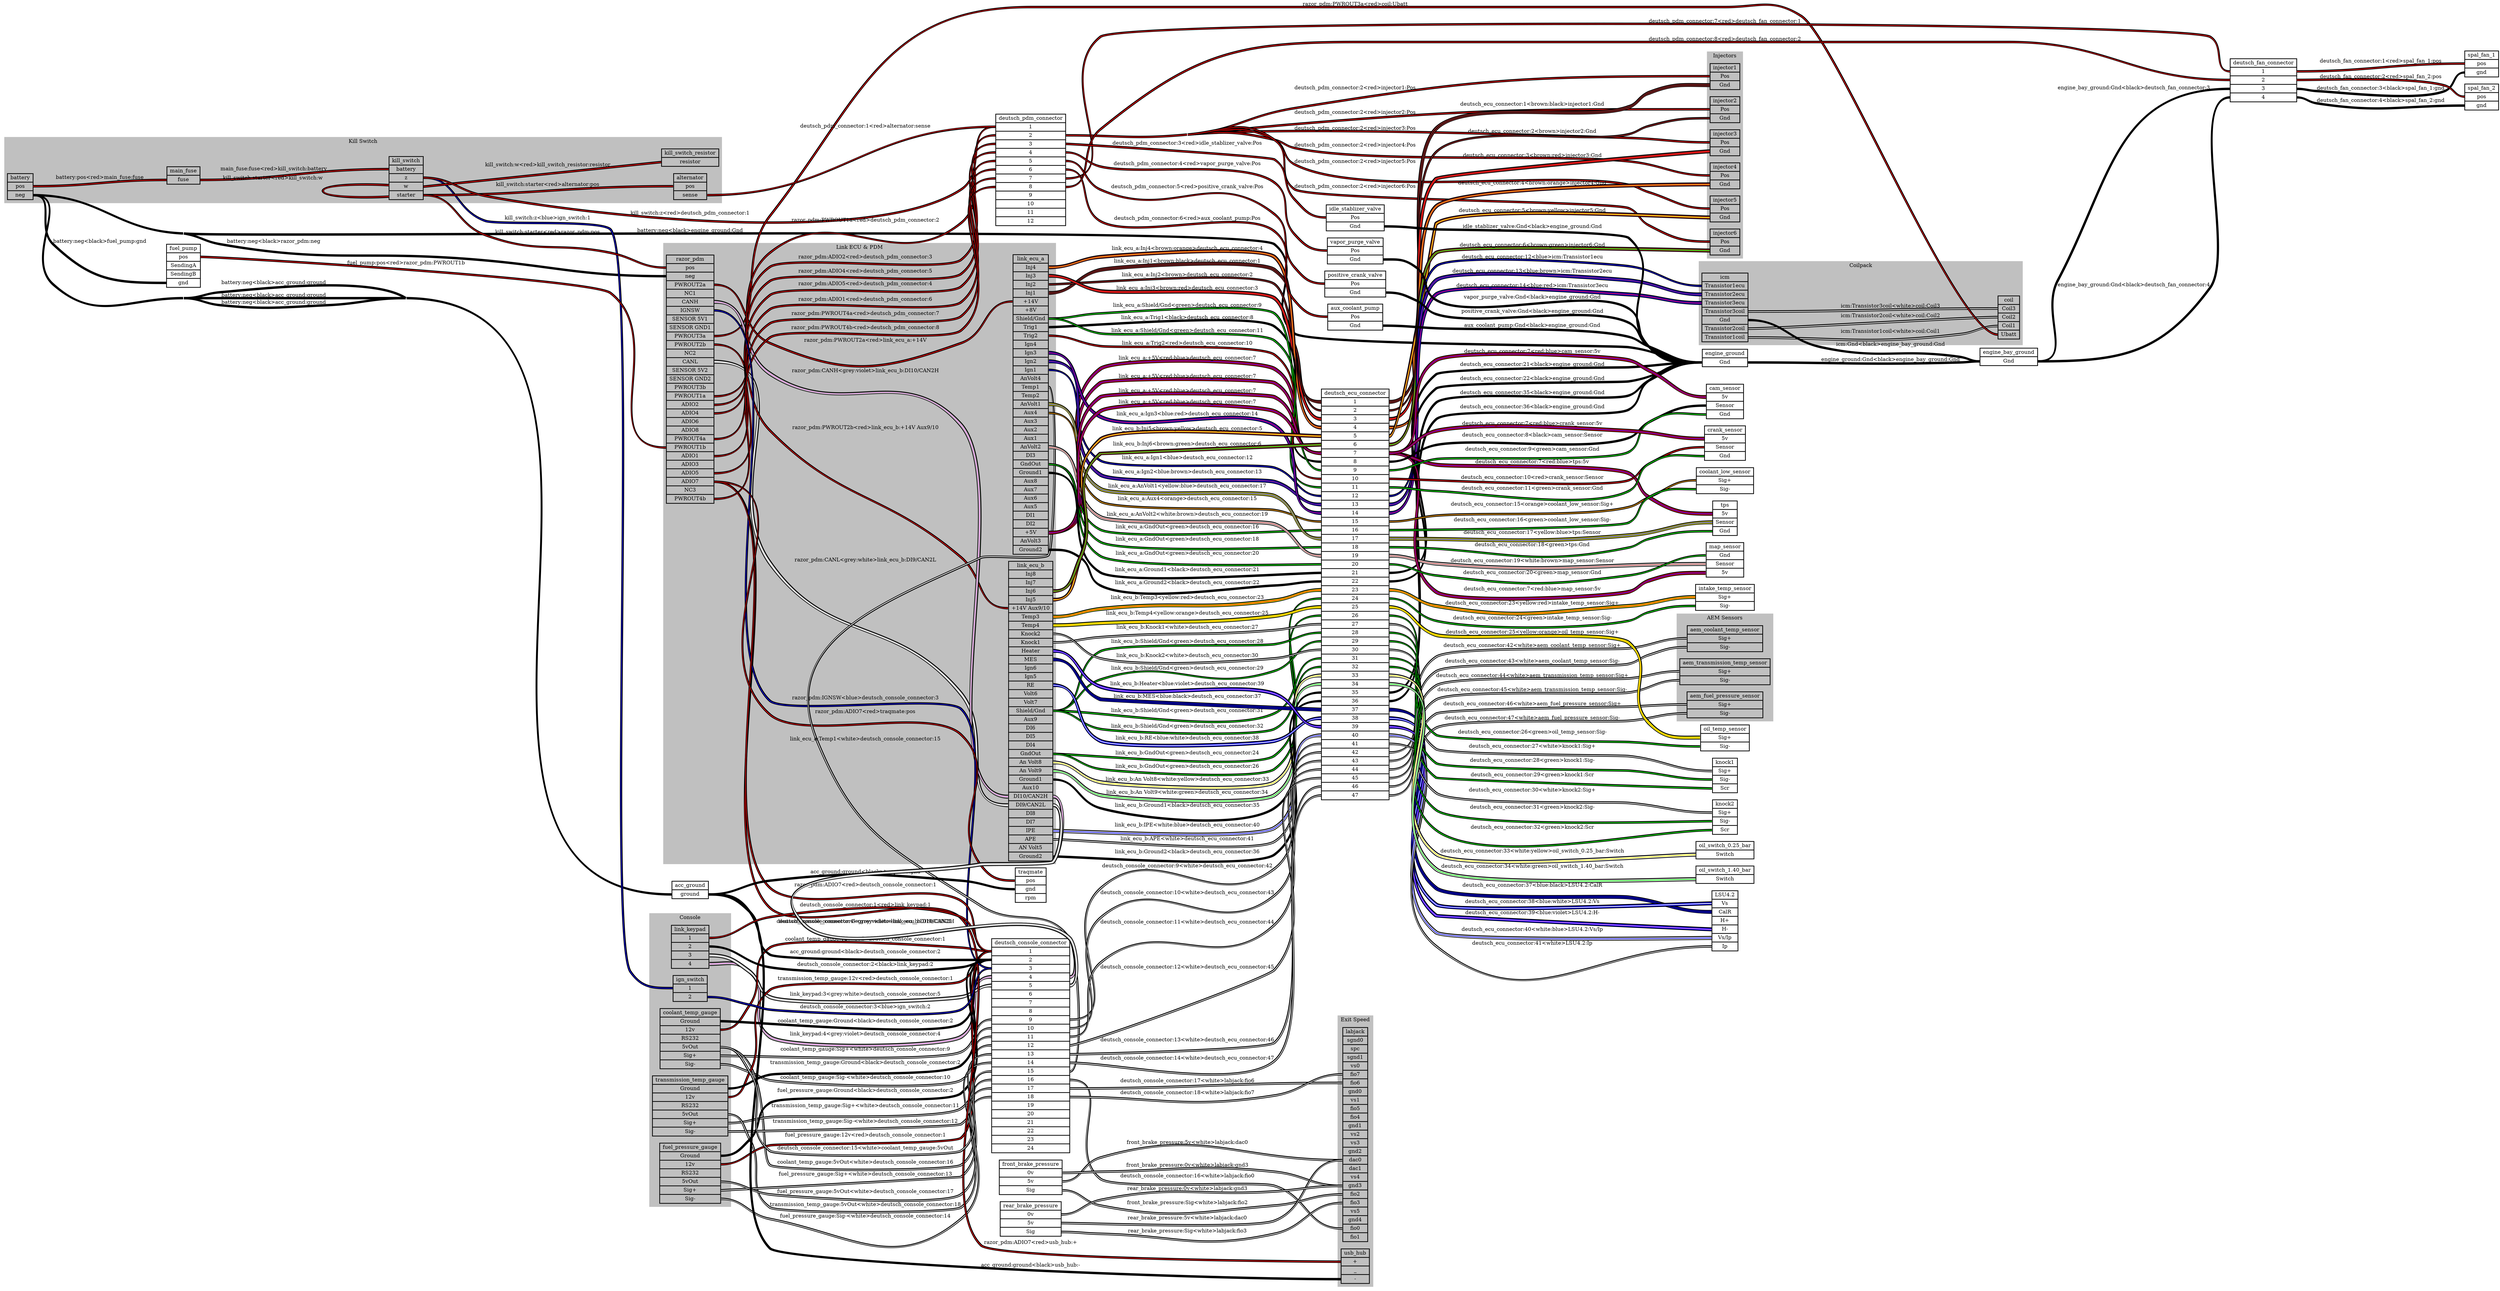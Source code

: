 graph "" {
	graph [bb="0,0,6717,3519",
		concentrate=true,
		rankdir=LR,
		ranksep=1.5
	];
	node [label="\N"];
	subgraph cluster_Injectors {
		graph [bb="4588,2962,4684,3511",
			color=grey,
			label=Injectors,
			lheight=0.21,
			lp="4636,3499.5",
			lwidth=0.89,
			style=filled
		];
		injector1	[height=0.97222,
			label="injector1 | <Pos> Pos | <Gnd> Gnd ",
			pos="4636,3445",
			rects="4596,3456.5,4676,3479.5 4596,3433.5,4676,3456.5 4596,3410.5,4676,3433.5",
			shape=record,
			style=bold,
			width=1.1111];
		injector2	[height=0.97222,
			label="injector2 | <Pos> Pos | <Gnd> Gnd ",
			pos="4636,3357",
			rects="4596,3368.5,4676,3391.5 4596,3345.5,4676,3368.5 4596,3322.5,4676,3345.5",
			shape=record,
			style=bold,
			width=1.1111];
		injector3	[height=0.97222,
			label="injector3 | <Pos> Pos | <Gnd> Gnd ",
			pos="4636,3269",
			rects="4596,3280.5,4676,3303.5 4596,3257.5,4676,3280.5 4596,3234.5,4676,3257.5",
			shape=record,
			style=bold,
			width=1.1111];
		injector4	[height=0.97222,
			label="injector4 | <Pos> Pos | <Gnd> Gnd ",
			pos="4636,3181",
			rects="4596,3192.5,4676,3215.5 4596,3169.5,4676,3192.5 4596,3146.5,4676,3169.5",
			shape=record,
			style=bold,
			width=1.1111];
		injector5	[height=0.97222,
			label="injector5 | <Pos> Pos | <Gnd> Gnd ",
			pos="4636,3093",
			rects="4596,3104.5,4676,3127.5 4596,3081.5,4676,3104.5 4596,3058.5,4676,3081.5",
			shape=record,
			style=bold,
			width=1.1111];
		injector6	[height=0.97222,
			label="injector6 | <Pos> Pos | <Gnd> Gnd ",
			pos="4636,3005",
			rects="4596,3016.5,4676,3039.5 4596,2993.5,4676,3016.5 4596,2970.5,4676,2993.5",
			shape=record,
			style=bold,
			width=1.1111];
	}
	subgraph "cluster_AEM Sensors" {
		graph [bb="4506.5,2438,4765.5,2723",
			color=grey,
			label="AEM Sensors",
			lheight=0.21,
			lp="4636,2711.5",
			lwidth=1.35,
			style=filled
		];
		aem_coolant_temp_sensor	[height=0.97222,
			label="aem_coolant_temp_sensor | <Sig+> Sig+ | <Sig-> Sig- ",
			pos="4636,2481",
			rects="4534.5,2492.5,4737.5,2515.5 4534.5,2469.5,4737.5,2492.5 4534.5,2446.5,4737.5,2469.5",
			shape=record,
			style=bold,
			width=2.8194];
		aem_transmission_temp_sensor	[height=0.97222,
			label="aem_transmission_temp_sensor | <Sig+> Sig+ | <Sig-> Sig- ",
			pos="4636,2657",
			rects="4514.5,2668.5,4757.5,2691.5 4514.5,2645.5,4757.5,2668.5 4514.5,2622.5,4757.5,2645.5",
			shape=record,
			style=bold,
			width=3.375];
		aem_fuel_pressure_sensor	[height=0.97222,
			label="aem_fuel_pressure_sensor | <Sig+> Sig+ | <Sig-> Sig- ",
			pos="4636,2569",
			rects="4534,2580.5,4738,2603.5 4534,2557.5,4738,2580.5 4534,2534.5,4738,2557.5",
			shape=record,
			style=bold,
			width=2.8333];
	}
	subgraph cluster_Console {
		graph [bb="1743,620,1962,1403",
			color=grey,
			label=Console,
			lheight=0.21,
			lp="1852.5,1391.5",
			lwidth=0.79,
			style=filled
		];
		ign_switch	[height=0.97222,
			label="ign_switch | <1> 1 | <2> 2 ",
			pos="1852.5,1203",
			rects="1806.5,1214.5,1898.5,1237.5 1806.5,1191.5,1898.5,1214.5 1806.5,1168.5,1898.5,1191.5",
			shape=record,
			style=bold,
			width=1.2778];
		link_keypad	[height=1.6111,
			label="link_keypad | <1> 1 | <2> 2 | <3> 3 | <4> 4 ",
			pos="1852.5,1314",
			rects="1802,1348.5,1903,1371.5 1802,1325.5,1903,1348.5 1802,1302.5,1903,1325.5 1802,1279.5,1903,1302.5 1802,1256.5,1903,1279.5",
			shape=record,
			style=bold,
			width=1.4028];
		coolant_temp_gauge	[height=2.25,
			label="coolant_temp_gauge | <Ground> Ground | <12v> 12v | <RS232> RS232 | <5vOut> 5vOut | <Sig+> Sig+ | <Sig-> Sig- ",
			pos="1852.5,1069",
			rects="1771.5,1126.5,1933.5,1149.5 1771.5,1103.5,1933.5,1126.5 1771.5,1080.5,1933.5,1103.5 1771.5,1057.5,1933.5,1080.5 1771.5,1034.5,1933.5,\
1057.5 1771.5,1011.5,1933.5,1034.5 1771.5,988.5,1933.5,1011.5",
			shape=record,
			style=bold,
			width=2.25];
		transmission_temp_gauge	[height=2.25,
			label="transmission_temp_gauge | <Ground> Ground | <12v> 12v | <RS232> RS232 | <5vOut> 5vOut | <Sig+> Sig+ | <Sig-> Sig- ",
			pos="1852.5,889",
			rects="1751,946.5,1954,969.5 1751,923.5,1954,946.5 1751,900.5,1954,923.5 1751,877.5,1954,900.5 1751,854.5,1954,877.5 1751,831.5,1954,854.5 \
1751,808.5,1954,831.5",
			shape=record,
			style=bold,
			width=2.8194];
		fuel_pressure_gauge	[height=2.25,
			label="fuel_pressure_gauge | <Ground> Ground | <12v> 12v | <RS232> RS232 | <5vOut> 5vOut | <Sig+> Sig+ | <Sig-> Sig- ",
			pos="1852.5,709",
			rects="1770.5,766.5,1934.5,789.5 1770.5,743.5,1934.5,766.5 1770.5,720.5,1934.5,743.5 1770.5,697.5,1934.5,720.5 1770.5,674.5,1934.5,697.5 \
1770.5,651.5,1934.5,674.5 1770.5,628.5,1934.5,651.5",
			shape=record,
			style=bold,
			width=2.2778];
	}
	subgraph cluster_Coilpack {
		graph [bb="4566,2731,5436.5,2954",
			color=grey,
			label=Coilpack,
			lheight=0.21,
			lp="5001.2,2942.5",
			lwidth=0.85,
			style=filled
		];
		icm	[height=2.5694,
			label="icm | <Transistor1ecu> Transistor1ecu | <Transistor2ecu> Transistor2ecu | <Transistor3ecu> Transistor3ecu | <Transistor3coil> Transistor3coil | <\
Gnd> Gnd | <Transistor2coil> Transistor2coil | <Transistor1coil> Transistor1coil ",
			pos="4636,2831",
			rects="4574,2900,4698,2923 4574,2877,4698,2900 4574,2854,4698,2877 4574,2831,4698,2854 4574,2808,4698,2831 4574,2785,4698,2808 4574,2762,\
4698,2785 4574,2739,4698,2762",
			shape=record,
			style=bold,
			width=1.7222];
		coil	[height=1.6111,
			label="coil | <Coil3> Coil3 | <Coil2> Coil2 | <Coil1> Coil1 | <Ubatt> Ubatt ",
			pos="5399.5,2797",
			rects="5370.5,2831.5,5428.5,2854.5 5370.5,2808.5,5428.5,2831.5 5370.5,2785.5,5428.5,2808.5 5370.5,2762.5,5428.5,2785.5 5370.5,2739.5,5428.5,\
2762.5",
			shape=record,
			style=bold,
			width=0.80556];
		icm:Transistor3coil -- coil:Coil3	[color="black:white:black",
			label="icm:Transistor3coil<white>coil:Coil3",
			labeltooltip="icm:Transistor3coil<white>coil:Coil3",
			lp="5081.5,2826.5",
			penwidth=2.5,
			pos="4699,2819 4997,2819 5071.5,2820 5369.5,2820"];
		icm:Transistor1coil -- coil:Coil1	[color="black:white:black",
			label="icm:Transistor1coil<white>coil:Coil1",
			labeltooltip="icm:Transistor1coil<white>coil:Coil1",
			lp="5081.5,2765.5",
			penwidth=2.5,
			pos="4699,2750 4951.9,2750 5016,2736.5 5268,2758 5313.5,2761.9 5323.8,2774 5369.5,2774"];
		icm:Transistor2coil -- coil:Coil2	[color="black:white:black",
			label="icm:Transistor2coil<white>coil:Coil2",
			labeltooltip="icm:Transistor2coil<white>coil:Coil2",
			lp="5081.5,2802.5",
			penwidth=2.5,
			pos="4699,2773 4997.2,2773 5071.3,2797 5369.5,2797"];
	}
	subgraph "cluster_Exit Speed" {
		graph [bb="3594.5,8,3689.5,735",
			color=grey,
			label="Exit Speed",
			lheight=0.21,
			lp="3642,723.5",
			lwidth=1.10,
			style=filled
		];
		labjack	[height=8,
			label="labjack | <sgnd0> sgnd0 | < spc>  spc | < sgnd1>  sgnd1 | < vs0>  vs0 | <fio7> fio7 | < fio6>  fio6 | < gnd0>  gnd0 | < vs1>  vs1 | <\
fio5> fio5 | < fio4>  fio4 | < gnd1>  gnd1 | < vs2>  vs2 | <vs3> vs3 | < gnd2>  gnd2 | < dac0>  dac0 | < dac1>  dac1 | <vs4> vs4 | < \
gnd3>  gnd3 | < fio2>  fio2 | < fio3>  fio3 | <vs5> vs5 | < gnd4>  gnd4 | < fio0>  fio0 | < fio1>  fio1 ",
			pos="3641.5,304",
			rects="3608,568.5,3675,591.5 3608,545.5,3675,568.5 3608,522.5,3675,545.5 3608,499.5,3675,522.5 3608,476.5,3675,499.5 3608,453.5,3675,476.5 \
3608,430.5,3675,453.5 3608,407.5,3675,430.5 3608,384.5,3675,407.5 3608,361.5,3675,384.5 3608,338.5,3675,361.5 3608,315.5,3675,338.5 \
3608,292.5,3675,315.5 3608,269.5,3675,292.5 3608,246.5,3675,269.5 3608,223.5,3675,246.5 3608,200.5,3675,223.5 3608,177.5,3675,200.5 \
3608,154.5,3675,177.5 3608,131.5,3675,154.5 3608,108.5,3675,131.5 3608,85.5,3675,108.5 3608,62.5,3675,85.5 3608,39.5,3675,62.5 3608,\
16.5,3675,39.5",
			shape=record,
			style=bold,
			width=0.93056];
		usb_hub	[height=1.2917,
			label="usb_hub | <+> + | <_> _ | <-> - ",
			pos="3641.5,657",
			rects="3603.5,680,3679.5,703 3603.5,657,3679.5,680 3603.5,634,3679.5,657 3603.5,611,3679.5,634",
			shape=record,
			style=bold,
			width=1.0556];
	}
	subgraph "cluster_Kill Switch" {
		graph [bb="8,3173,1937.5,3347",
			color=grey,
			label="Kill Switch",
			lheight=0.21,
			lp="972.75,3335.5",
			lwidth=1.08,
			style=filled
		];
		battery	[height=0.97222,
			label="battery | <pos> pos | <neg> neg ",
			pos="50.5,3216",
			rects="16,3227.5,85,3250.5 16,3204.5,85,3227.5 16,3181.5,85,3204.5",
			shape=record,
			style=bold,
			width=0.95833];
		main_fuse	[height=0.65278,
			label="main_fuse | <fuse> fuse ",
			pos="489.5,3245",
			rects="445,3245,534,3268 445,3222,534,3245",
			shape=record,
			style=bold,
			width=1.2361];
		battery:pos -- main_fuse:fuse	[color="black:red:black",
			label="battery:pos<red>main_fuse:fuse",
			labeltooltip="battery:pos<red>main_fuse:fuse",
			lp="264.5,3239.5",
			penwidth=2.5,
			pos="85,3216 244.73,3216 284.27,3233 444,3233"];
		kill_switch	[height=1.6111,
			label="kill_switch | <battery> battery | <z> z | <w> w | <starter> starter ",
			pos="1088.5,3239",
			rects="1042.5,3273.5,1134.5,3296.5 1042.5,3250.5,1134.5,3273.5 1042.5,3227.5,1134.5,3250.5 1042.5,3204.5,1134.5,3227.5 1042.5,3181.5,1134.5,\
3204.5",
			shape=record,
			style=bold,
			width=1.2778];
		main_fuse:fuse -- kill_switch:battery	[color="black:red:black",
			label="main_fuse:fuse<red>kill_switch:battery",
			labeltooltip="main_fuse:fuse<red>kill_switch:battery",
			lp="732.5,3262.5",
			penwidth=2.5,
			pos="535,3233 760.48,3233 816.02,3262 1041.5,3262"];
		kill_switch:starter -- kill_switch:w	[color="black:red:black",
			label="kill_switch:starter<red>kill_switch:w",
			labeltooltip="kill_switch:starter<red>kill_switch:w",
			lp="730,3239",
			penwidth=2.5,
			pos="1042.3,3189.1 964.99,3184.7 864.5,3187.7 864.5,3204.5 864.5,3221.3 964.99,3224.3 1042.3,3219.9"];
		alternator	[height=0.97222,
			label="alternator | <pos> pos | <sense> sense ",
			pos="1852.5,3216",
			rects="1808,3227.5,1897,3250.5 1808,3204.5,1897,3227.5 1808,3181.5,1897,3204.5",
			shape=record,
			style=bold,
			width=1.2361];
		kill_switch:starter -- alternator:pos	[color="black:red:black",
			label="kill_switch:starter<red>alternator:pos",
			labeltooltip="kill_switch:starter<red>alternator:pos",
			lp="1469.5,3220.5",
			penwidth=2.5,
			pos="1135.5,3193 1433.9,3193 1508.1,3216 1806.5,3216"];
		kill_switch_resistor	[height=0.65278,
			label="kill_switch_resistor | <resistor> resistor ",
			pos="1852.5,3292",
			rects="1775.5,3292,1929.5,3315 1775.5,3269,1929.5,3292",
			shape=record,
			style=bold,
			width=2.1389];
		kill_switch:w -- kill_switch_resistor:resistor	[color="black:red:black",
			label="kill_switch:w<red>kill_switch_resistor:resistor",
			labeltooltip="kill_switch:w<red>kill_switch_resistor:resistor",
			lp="1469.5,3273.5",
			penwidth=2.5,
			pos="1135.5,3216 1153.3,3216 1756.7,3280 1774.5,3280"];
	}
	subgraph "cluster_Link ECU & PDM" {
		graph [bb="1780.5,1496,2836,3165",
			color=grey,
			label="Link ECU & PDM",
			lheight=0.21,
			lp="2308.2,3153.5",
			lwidth=1.75,
			style=filled
		];
		razor_pdm	[height=9.2778,
			label="razor_pdm | <pos> pos | <neg> neg | <PWROUT2a> PWROUT2a | <NC1> NC1 | <CANH> CANH | <IGNSW> IGNSW | <SENSOR 5V1> SENSOR 5V1 | <SENSOR \
GND1> SENSOR GND1 | <PWROUT3a> PWROUT3a | <PWROUT2b> PWROUT2b | <NC2> NC2 | <CANL> CANL | <SENSOR 5V2> SENSOR 5V2 | <SENSOR GND2> \
SENSOR GND2 | <PWROUT3b> PWROUT3b | <PWROUT1a> PWROUT1a | <ADIO2> ADIO2 | <ADIO4> ADIO4 | <ADIO6> ADIO6 | <ADIO8> ADIO8 | <PWROUT4a> \
PWROUT4a | <PWROUT1b> PWROUT1b | <ADIO1> ADIO1 | <ADIO3> ADIO3 | <ADIO5> ADIO5 | <ADIO7> ADIO7 | <NC3> NC3 | <PWROUT4b> PWROUT4b ",
			pos="1852.5,1838",
			rects="1788.5,2148.5,1916.5,2171.5 1788.5,2125.5,1916.5,2148.5 1788.5,2102.5,1916.5,2125.5 1788.5,2079.5,1916.5,2102.5 1788.5,2056.5,1916.5,\
2079.5 1788.5,2033.5,1916.5,2056.5 1788.5,2010.5,1916.5,2033.5 1788.5,1987.5,1916.5,2010.5 1788.5,1964.5,1916.5,1987.5 1788.5,1941.5,\
1916.5,1964.5 1788.5,1918.5,1916.5,1941.5 1788.5,1895.5,1916.5,1918.5 1788.5,1872.5,1916.5,1895.5 1788.5,1849.5,1916.5,1872.5 1788.5,\
1826.5,1916.5,1849.5 1788.5,1803.5,1916.5,1826.5 1788.5,1780.5,1916.5,1803.5 1788.5,1757.5,1916.5,1780.5 1788.5,1734.5,1916.5,1757.5 \
1788.5,1711.5,1916.5,1734.5 1788.5,1688.5,1916.5,1711.5 1788.5,1665.5,1916.5,1688.5 1788.5,1642.5,1916.5,1665.5 1788.5,1619.5,1916.5,\
1642.5 1788.5,1596.5,1916.5,1619.5 1788.5,1573.5,1916.5,1596.5 1788.5,1550.5,1916.5,1573.5 1788.5,1527.5,1916.5,1550.5 1788.5,1504.5,\
1916.5,1527.5",
			shape=record,
			style=bold,
			width=1.7778];
		link_ecu_a	[height=11.194,
			label="link_ecu_a | <Inj4> Inj4 | <Inj3> Inj3 | <Inj2> Inj2 | <Inj1> Inj1 | <+14V> +14V | <+8V> +8V | <Shield/Gnd> Shield/Gnd | <Trig1> \
Trig1 | <Trig2> Trig2 | <Ign4> Ign4 | <Ign3> Ign3 | <Ign2> Ign2 | <Ign1> Ign1 | <AnVolt4> AnVolt4 | <Temp1> Temp1 | <Temp2> Temp2 | <\
AnVolt1> AnVolt1 | <Aux4> Aux4 | <Aux3> Aux3 | <Aux2> Aux2 | <Aux1> Aux1 | <AnVolt2> AnVolt2 | <DI3> DI3 | <GndOut> GndOut | <Ground1> \
Ground1 | <Aux8> Aux8 | <Aux7> Aux7 | <Aux6> Aux6 | <Aux5> Aux5 | <DI1> DI1 | <DI2> DI2 | <+5V> +5V | <AnVolt3> AnVolt3 | <Ground2> \
Ground2 ",
			pos="2768.5,2731",
			rects="2721,3110.5,2816,3133.5 2721,3087.5,2816,3110.5 2721,3064.5,2816,3087.5 2721,3041.5,2816,3064.5 2721,3018.5,2816,3041.5 2721,2995.5,\
2816,3018.5 2721,2972.5,2816,2995.5 2721,2949.5,2816,2972.5 2721,2926.5,2816,2949.5 2721,2903.5,2816,2926.5 2721,2880.5,2816,2903.5 \
2721,2857.5,2816,2880.5 2721,2834.5,2816,2857.5 2721,2811.5,2816,2834.5 2721,2788.5,2816,2811.5 2721,2765.5,2816,2788.5 2721,2742.5,\
2816,2765.5 2721,2719.5,2816,2742.5 2721,2696.5,2816,2719.5 2721,2673.5,2816,2696.5 2721,2650.5,2816,2673.5 2721,2627.5,2816,2650.5 \
2721,2604.5,2816,2627.5 2721,2581.5,2816,2604.5 2721,2558.5,2816,2581.5 2721,2535.5,2816,2558.5 2721,2512.5,2816,2535.5 2721,2489.5,\
2816,2512.5 2721,2466.5,2816,2489.5 2721,2443.5,2816,2466.5 2721,2420.5,2816,2443.5 2721,2397.5,2816,2420.5 2721,2374.5,2816,2397.5 \
2721,2351.5,2816,2374.5 2721,2328.5,2816,2351.5",
			shape=record,
			style=bold,
			width=1.3194];
		razor_pdm:PWROUT2a -- link_ecu_a:"+14V"	[color="black:red:black",
			label="razor_pdm:PWROUT2a<red>link_ecu_a:+14V",
			labeltooltip="razor_pdm:PWROUT2a<red>link_ecu_a:+14V",
			lp="2324,2988.5",
			penwidth=2.5,
			pos="1917.5,2091 2458.6,2091 2178.4,3007 2719.5,3007"];
		link_ecu_b	[height=11.194,
			label="link_ecu_b | <Inj8> Inj8 | <Inj7> Inj7 | <Inj6> Inj6 | <Inj5> Inj5 | <+14V Aux9/10> +14V Aux9/10 | <Temp3> Temp3 | <Temp4> Temp4 | <\
Knock2> Knock2 | <Knock1> Knock1 | <Heater> Heater | <MES> MES | <Ign6> Ign6 | <Ign5> Ign5 | <RE> RE | <Volt6> Volt6 | <Volt7> Volt7 | <\
Shield/Gnd> Shield/Gnd | <Aux9> Aux9 | <DI6> DI6 | <DI5> DI5 | <DI4> DI4 | <GndOut> GndOut | <An Volt8> An Volt8 | <An Volt9> An \
Volt9 | <Ground1> Ground1 | <Aux10> Aux10 | <DI10/CAN2H> DI10/CAN2H | <DI9/CAN2L> DI9/CAN2L | <DI8> DI8 | <DI7> DI7 | <IPE> IPE | <\
APE> APE | <AN Volt5> AN Volt5 | <Ground2> Ground2 ",
			pos="2768.5,1907",
			rects="2709,2286.5,2828,2309.5 2709,2263.5,2828,2286.5 2709,2240.5,2828,2263.5 2709,2217.5,2828,2240.5 2709,2194.5,2828,2217.5 2709,2171.5,\
2828,2194.5 2709,2148.5,2828,2171.5 2709,2125.5,2828,2148.5 2709,2102.5,2828,2125.5 2709,2079.5,2828,2102.5 2709,2056.5,2828,2079.5 \
2709,2033.5,2828,2056.5 2709,2010.5,2828,2033.5 2709,1987.5,2828,2010.5 2709,1964.5,2828,1987.5 2709,1941.5,2828,1964.5 2709,1918.5,\
2828,1941.5 2709,1895.5,2828,1918.5 2709,1872.5,2828,1895.5 2709,1849.5,2828,1872.5 2709,1826.5,2828,1849.5 2709,1803.5,2828,1826.5 \
2709,1780.5,2828,1803.5 2709,1757.5,2828,1780.5 2709,1734.5,2828,1757.5 2709,1711.5,2828,1734.5 2709,1688.5,2828,1711.5 2709,1665.5,\
2828,1688.5 2709,1642.5,2828,1665.5 2709,1619.5,2828,1642.5 2709,1596.5,2828,1619.5 2709,1573.5,2828,1596.5 2709,1550.5,2828,1573.5 \
2709,1527.5,2828,1550.5 2709,1504.5,2828,1527.5",
			shape=record,
			style=bold,
			width=1.6528];
		razor_pdm:CANL -- link_ecu_b:"DI9/CAN2L"	[color="black:grey:white:grey:black",
			label="razor_pdm:CANL<grey:white>link_ecu_b:DI9/CAN2L",
			labeltooltip="razor_pdm:CANL<grey:white>link_ecu_b:DI9/CAN2L",
			lp="2324,1910.5",
			penwidth=2.5,
			pos="1917.5,1884 2214,1884 2321.4,1958.2 2581,1815 2660.7,1771 2616.5,1654 2707.5,1654"];
		razor_pdm:PWROUT2b -- link_ecu_b:"+14V Aux9/10"	[color="black:red:black",
			label="razor_pdm:PWROUT2b<red>link_ecu_b:+14V Aux9/10",
			labeltooltip="razor_pdm:PWROUT2b<red>link_ecu_b:+14V Aux9/10",
			lp="2324,1977.5",
			penwidth=2.5,
			pos="1917.5,1930 1991.4,1930 2517.9,1931.6 2581,1970 2675,2027.3 2597.4,2183 2707.5,2183"];
		razor_pdm:CANH -- link_ecu_b:"DI10/CAN2H"	[color="black:grey:violet:grey:black",
			label="razor_pdm:CANH<grey:violet>link_ecu_b:DI10/CAN2H",
			labeltooltip="razor_pdm:CANH<grey:violet>link_ecu_b:DI10/CAN2H",
			lp="2324,2089.5",
			penwidth=2.5,
			pos="1917.5,2045 2213.6,2045 2342.7,2160.8 2581,1985 2700.1,1897.1 2559.5,1677 2707.5,1677"];
	}
	battery:neg -- razor_pdm:neg	[color="black:black:black",
		label="battery:neg<black>razor_pdm:neg",
		labeltooltip="battery:neg<black>razor_pdm:neg",
		lp="732.5,2945.5",
		penwidth=2.5,
		pos="85,3193 532.92,3193 1339.6,2114 1787.5,2114"];
	engine_ground	[height=0.65278,
		label="engine_ground | <Gnd> Gnd ",
		pos="4636,1058",
		rects="4575,1058,4697,1081 4575,1035,4697,1058",
		shape=record,
		style=bold,
		width=1.6944];
	battery:neg -- engine_ground:Gnd	[color="black:black:black",
		label="battery:neg<black>engine_ground:Gnd",
		labeltooltip="battery:neg<black>engine_ground:Gnd",
		lp="1852.5,370.5",
		penwidth=2.5,
		pos="50.5,3180 50.5,2871 179.87,448.42 488.5,434;490.5,434 698.16,265.85 820.3,363 1087.5,363 1087.5,363 1087.5,363 2325,363 2389.1,363 \
2853.4,341.14 2902,383 3001.7,468.84 2863.3,580.63 2956,674 3182.6,902.3 4072.1,846.5 4377,949 4469.5,980.1 4476.4,1046 4574,1046"];
	acc_ground	[height=0.65278,
		label="acc_ground | <ground> ground ",
		pos="1852.5,444",
		rects="1803.5,444,1901.5,467 1803.5,421,1901.5,444",
		shape=record,
		style=bold,
		width=1.3611];
	battery:neg -- acc_ground:ground	[color="black:black:black",
		label="battery:neg<black>acc_ground:ground",
		labeltooltip="battery:neg<black>acc_ground:ground",
		lp="732.5,404.5",
		penwidth=2.5,
		pos="490.5,434 537.23,432.3 542.99,405.36 589,397 714.5,374.21 748.92,385.97 876,397 971.07,405.25 992.07,434 1087.5,434;1089.5,434 1406.2,\
433.85 1485.5,432 1802,432"];
	battery:neg -- acc_ground:ground	[color="black:black:black",
		label="battery:neg<black>acc_ground:ground",
		labeltooltip="battery:neg<black>acc_ground:ground",
		lp="732.5,462.5",
		penwidth=2.5,
		pos="490.5,434 534.82,432.41 544.79,446.43 589,450 716.14,460.26 748.54,454.81 876,450 970.2,446.44 993.23,434.29 1087.5,434"];
	battery:neg -- acc_ground:ground	[color="black:black:black",
		label="battery:neg<black>acc_ground:ground",
		labeltooltip="battery:neg<black>acc_ground:ground",
		lp="732.5,437.5",
		penwidth=2.5,
		pos="490.5,434 755.57,422.16 822.17,432.71 1087.5,434"];
	fuel_pump	[height=1.6111,
		label="fuel_pump | <pos> pos | <SendingA> SendingA | <SendingB> SendingB | <gnd> gnd ",
		pos="489.5,2341",
		rects="444,2375.5,535,2398.5 444,2352.5,535,2375.5 444,2329.5,535,2352.5 444,2306.5,535,2329.5 444,2283.5,535,2306.5",
		shape=record,
		style=bold,
		width=1.2639];
	battery:neg -- fuel_pump:gnd	[color="black:black:black",
		label="battery:neg<black>fuel_pump:gnd",
		labeltooltip="battery:neg<black>fuel_pump:gnd",
		lp="264.5,2603.5",
		penwidth=2.5,
		pos="50.5,3180 50.5,3048.7 79.414,2713 139,2596 225.46,2426.3 253.55,2295 444,2295"];
	kill_switch:starter -- razor_pdm:pos	[color="black:red:black",
		label="kill_switch:starter<red>razor_pdm:pos",
		labeltooltip="kill_switch:starter<red>razor_pdm:pos",
		lp="1469.5,3164.5",
		penwidth=2.5,
		pos="1135.5,3193 1467.9,3193 1474.8,2928.6 1638,2639 1752.3,2436.2 1554.7,2137 1787.5,2137"];
	kill_switch:z -- ign_switch:1	[color="black:blue:black",
		label="kill_switch:z<blue>ign_switch:1",
		labeltooltip="kill_switch:z<blue>ign_switch:1",
		lp="1469.5,2627.5",
		penwidth=2.5,
		pos="1135.5,3239 1420.3,3239 1225.2,2894.5 1301,2620 1478.9,1975.6 1137,1203 1805.5,1203"];
	deutsch_pdm_connector	[height=4.1667,
		label="deutsch_pdm_connector | <1> 1 | <2> 2 | <3> 3 | <4> 4 | <5> 5 | <6> 6 | <7> 7 | <8> 8 | <9> 9 | <10> 10 | <11> 11 | <12> 12 ",
		pos="2768.5,1298",
		rects="2674.5,1424.5,2862.5,1447.5 2674.5,1401.5,2862.5,1424.5 2674.5,1378.5,2862.5,1401.5 2674.5,1355.5,2862.5,1378.5 2674.5,1332.5,2862.5,\
1355.5 2674.5,1309.5,2862.5,1332.5 2674.5,1286.5,2862.5,1309.5 2674.5,1263.5,2862.5,1286.5 2674.5,1240.5,2862.5,1263.5 2674.5,1217.5,\
2862.5,1240.5 2674.5,1194.5,2862.5,1217.5 2674.5,1171.5,2862.5,1194.5 2674.5,1148.5,2862.5,1171.5",
		shape=record,
		style=bold,
		width=2.6111];
	kill_switch:z -- deutsch_pdm_connector:1	[color="black:red:black",
		label="kill_switch:z<red>deutsch_pdm_connector:1",
		labeltooltip="kill_switch:z<red>deutsch_pdm_connector:1",
		lp="1852.5,608.5",
		penwidth=2.5,
		pos="1135.5,3239 1330.9,3239 1230,2561.6 1247,2367 1269.2,2113 1224.5,1464.2 1301,1221 1398.8,910.25 1406.7,758.35 1692,601 1816.9,532.09 \
1908.3,504.12 2013,601 2126.2,705.74 1956.7,1185.2 2067,1293 2107.9,1333 2528.7,1297.8 2581,1321 2634,1344.6 2615.5,1413 2673.5,\
1413"];
	razor_pdm:PWROUT3a -- coil:Ubatt	[color="black:red:black",
		label="razor_pdm:PWROUT3a<red>coil:Ubatt",
		labeltooltip="razor_pdm:PWROUT3a<red>coil:Ubatt",
		lp="3641.5,1492.5",
		penwidth=2.5,
		pos="1917.5,1953 2021.8,1953 1973.9,1819 2067,1772 2118.1,1746.2 2537.5,1781.1 2581,1744 2667.2,1670.5 2548.1,1567.6 2635,1495 2734.8,\
1411.6 3707.3,1539.9 3805,1454 3915.9,1356.4 3746.4,1221.6 3859,1126 3902.9,1088.8 4319.6,1121.7 4377,1126 4585,1141.6 4679.7,1063.8 \
4841,1196 5122.9,1427 5399.5,2373.5 5399.5,2738"];
	razor_pdm:ADIO7 -- usb_hub:"+"	[color="black:red:black",
		label="razor_pdm:ADIO7<red>usb_hub:+",
		labeltooltip="razor_pdm:ADIO7<red>usb_hub:+",
		lp="2768.5,1131.5",
		penwidth=2.5,
		pos="1917.5,1562 1989.8,1562 1996.6,1514.4 2067,1498 2122.7,1485 2538.6,1508.4 2581,1470 2696.4,1365.6 2523.8,1232.9 2635,1124 2720.5,\
1040.2 2812.9,1167.9 2902,1088 2976.3,1021.4 2887.5,942.62 2956,870 3059.2,760.54 3452,669 3602.5,669"];
	razor_pdm:PWROUT1a -- deutsch_pdm_connector:2	[color="black:red:black",
		label="razor_pdm:PWROUT1a<red>deutsch_pdm_connector:2",
		labeltooltip="razor_pdm:PWROUT1a<red>deutsch_pdm_connector:2",
		lp="2324,1736.5",
		penwidth=2.5,
		pos="1917.5,1792 1989.6,1792 1996.7,1744.9 2067,1729 2122.8,1716.4 2537.2,1742.8 2581,1706 2693,1611.9 2527.2,1390 2673.5,1390"];
	razor_pdm:ADIO2 -- deutsch_pdm_connector:3	[color="black:red:black",
		label="razor_pdm:ADIO2<red>deutsch_pdm_connector:3",
		labeltooltip="razor_pdm:ADIO2<red>deutsch_pdm_connector:3",
		lp="2324,1694.5",
		penwidth=2.5,
		pos="1917.5,1769 1993.3,1769 1993.9,1707.2 2067,1687 2122.1,1671.8 2536.4,1703.7 2581,1668 2690.2,1580.5 2533.5,1367 2673.5,1367"];
	razor_pdm:ADIO5 -- deutsch_pdm_connector:4	[color="black:red:black",
		label="razor_pdm:ADIO5<red>deutsch_pdm_connector:4",
		labeltooltip="razor_pdm:ADIO5<red>deutsch_pdm_connector:4",
		lp="2324,1616.5",
		penwidth=2.5,
		pos="1917.5,1585 1991.2,1585 2520.4,1634 2581,1592 2677.6,1524.9 2555.9,1344 2673.5,1344"];
	razor_pdm:ADIO4 -- deutsch_pdm_connector:5	[color="black:red:black",
		label="razor_pdm:ADIO4<red>deutsch_pdm_connector:5",
		labeltooltip="razor_pdm:ADIO4<red>deutsch_pdm_connector:5",
		lp="2324,1656.5",
		penwidth=2.5,
		pos="1917.5,1746 1996.7,1746 1991.5,1673 2067,1649 2121.5,1631.7 2535.8,1663 2581,1628 2693.6,1540.7 2531,1321 2673.5,1321"];
	razor_pdm:ADIO1 -- deutsch_pdm_connector:6	[color="black:red:black",
		label="razor_pdm:ADIO1<red>deutsch_pdm_connector:6",
		labeltooltip="razor_pdm:ADIO1<red>deutsch_pdm_connector:6",
		lp="2324,1526.5",
		penwidth=2.5,
		pos="1917.5,1631 2000.5,1631 1988.9,1547.1 2067,1519 2120.8,1499.7 2533.5,1526.8 2581,1495 2661.4,1441.2 2576.8,1298 2673.5,1298"];
	razor_pdm:PWROUT4a -- deutsch_pdm_connector:7	[color="black:red:black",
		label="razor_pdm:PWROUT4a<red>deutsch_pdm_connector:7",
		labeltooltip="razor_pdm:PWROUT4a<red>deutsch_pdm_connector:7",
		lp="2324,1580.5",
		penwidth=2.5,
		pos="1917.5,1677 1998.4,1677 1990.2,1598.6 2067,1573 2121.2,1554.9 2535.3,1588.3 2581,1554 2685.5,1475.6 2542.9,1275 2673.5,1275"];
	razor_pdm:PWROUT4b -- deutsch_pdm_connector:8	[color="black:red:black",
		label="razor_pdm:PWROUT4b<red>deutsch_pdm_connector:8",
		labeltooltip="razor_pdm:PWROUT4b<red>deutsch_pdm_connector:8",
		lp="2324,1424.5",
		penwidth=2.5,
		pos="1917.5,1516 1997.2,1516 1991.3,1441.9 2067,1417 2175.6,1381.3 2481.6,1447.5 2581,1391 2645.5,1354.3 2599.3,1252 2673.5,1252"];
	deutsch_console_connector	[height=8,
		label="deutsch_console_connector | <1> 1 | <2> 2 | <3> 3 | <4> 4 | <5> 5 | <6> 6 | <7> 7 | <8> 8 | <9> 9 | <10> 10 | <11> 11 | <12> 12 | <\
13> 13 | <14> 14 | <15> 15 | <16> 16 | <17> 17 | <18> 18 | <19> 19 | <20> 20 | <21> 21 | <22> 22 | <23> 23 | <24> 24 ",
		pos="2768.5,791",
		rects="2663.5,1055.5,2873.5,1078.5 2663.5,1032.5,2873.5,1055.5 2663.5,1009.5,2873.5,1032.5 2663.5,986.5,2873.5,1009.5 2663.5,963.5,2873.5,\
986.5 2663.5,940.5,2873.5,963.5 2663.5,917.5,2873.5,940.5 2663.5,894.5,2873.5,917.5 2663.5,871.5,2873.5,894.5 2663.5,848.5,2873.5,\
871.5 2663.5,825.5,2873.5,848.5 2663.5,802.5,2873.5,825.5 2663.5,779.5,2873.5,802.5 2663.5,756.5,2873.5,779.5 2663.5,733.5,2873.5,\
756.5 2663.5,710.5,2873.5,733.5 2663.5,687.5,2873.5,710.5 2663.5,664.5,2873.5,687.5 2663.5,641.5,2873.5,664.5 2663.5,618.5,2873.5,\
641.5 2663.5,595.5,2873.5,618.5 2663.5,572.5,2873.5,595.5 2663.5,549.5,2873.5,572.5 2663.5,526.5,2873.5,549.5 2663.5,503.5,2873.5,\
526.5",
		shape=record,
		style=bold,
		width=2.9167];
	razor_pdm:IGNSW -- deutsch_console_connector:3	[color="black:blue:black",
		label="razor_pdm:IGNSW<blue>deutsch_console_connector:3",
		labeltooltip="razor_pdm:IGNSW<blue>deutsch_console_connector:3",
		lp="2324,1803.5",
		penwidth=2.5,
		pos="1917.5,2022 2037.9,2022 1963.7,1857.9 2067,1796 2165.4,1737 2500.3,1829.6 2581,1748 2698.9,1628.8 2494.9,998 2662.5,998"];
	razor_pdm:ADIO7 -- deutsch_console_connector:1	[color="black:red:black",
		label="razor_pdm:ADIO7<red>deutsch_console_connector:1",
		labeltooltip="razor_pdm:ADIO7<red>deutsch_console_connector:1",
		lp="2324,1462.5",
		penwidth=2.5,
		pos="1917.5,1562 1999.2,1562 1989.8,1481.7 2067,1455 2121,1436.3 2538.4,1470.1 2581,1432 2712.4,1314.7 2486.3,1044 2662.5,1044"];
	traqmate	[height=1.2917,
		label="traqmate | <pos> pos | <gnd> gnd | <rpm> rpm ",
		pos="2768.5,438",
		rects="2727,461,2810,484 2727,438,2810,461 2727,415,2810,438 2727,392,2810,415",
		shape=record,
		style=bold,
		width=1.1528];
	razor_pdm:ADIO7 -- traqmate:pos	[color="black:red:black",
		label="razor_pdm:ADIO7<red>traqmate:pos",
		labeltooltip="razor_pdm:ADIO7<red>traqmate:pos",
		lp="2324,860.5",
		penwidth=2.5,
		pos="1917.5,1562 1998.4,1562 1987.2,1483.7 2013,1407 2052.5,1289.8 1976.9,937.79 2067,853 2108.6,813.82 2538.2,871.9 2581,834 2695.5,\
732.52 2543.9,616.92 2635,494 2661.6,458.07 2680.8,450 2725.5,450"];
	link_ecu_a:Temp1 -- deutsch_console_connector:15	[color="black:white:black",
		label="link_ecu_a:Temp1<white>deutsch_console_connector:15",
		labeltooltip="link_ecu_a:Temp1<white>deutsch_console_connector:15",
		lp="2324,1545",
		penwidth=2.5,
		pos="2817.5,2777 2842.6,2777 2833.4,2344 2816,2326 2802,2311.5 2652.2,2329.4 2635,2319 2298.9,2115.6 2296.2,1932 2195,1552.5 2122.2,1279.3 \
2377.4,1209.5 2635,1093 2659.2,1082.1 2855.3,1098.3 2873.5,1079 2900.8,1050.2 2914.2,722 2874.5,722"];
	deutsch_ecu_connector	[height=15.347,
		label="deutsch_ecu_connector | <1> 1 | <2> 2 | <3> 3 | <4> 4 | <5> 5 | <6> 6 | <7> 7 | <8> 8 | <9> 9 | <10> 10 | <11> 11 | <12> 12 | <13> \
13 | <14> 14 | <15> 15 | <16> 16 | <17> 17 | <18> 18 | <19> 19 | <20> 20 | <21> 21 | <22> 22 | <23> 23 | <24> 24 | <25> 25 | <26> \
26 | <27> 27 | <28> 28 | <29> 29 | <30> 30 | <31> 31 | <32> 32 | <33> 33 | <34> 34 | <35> 35 | <36> 36 | <37> 37 | <38> 38 | <39> \
39 | <40> 40 | <41> 41 | <42> 42 | <43> 43 | <44> 44 | <45> 45 | <46> 46 | <47> 47 ",
		pos="3641.5,2180",
		rects="3550.5,2709,3732.5,2732 3550.5,2686,3732.5,2709 3550.5,2663,3732.5,2686 3550.5,2640,3732.5,2663 3550.5,2617,3732.5,2640 3550.5,2594,\
3732.5,2617 3550.5,2571,3732.5,2594 3550.5,2548,3732.5,2571 3550.5,2525,3732.5,2548 3550.5,2502,3732.5,2525 3550.5,2479,3732.5,2502 \
3550.5,2456,3732.5,2479 3550.5,2433,3732.5,2456 3550.5,2410,3732.5,2433 3550.5,2387,3732.5,2410 3550.5,2364,3732.5,2387 3550.5,2341,\
3732.5,2364 3550.5,2318,3732.5,2341 3550.5,2295,3732.5,2318 3550.5,2272,3732.5,2295 3550.5,2249,3732.5,2272 3550.5,2226,3732.5,2249 \
3550.5,2203,3732.5,2226 3550.5,2180,3732.5,2203 3550.5,2157,3732.5,2180 3550.5,2134,3732.5,2157 3550.5,2111,3732.5,2134 3550.5,2088,\
3732.5,2111 3550.5,2065,3732.5,2088 3550.5,2042,3732.5,2065 3550.5,2019,3732.5,2042 3550.5,1996,3732.5,2019 3550.5,1973,3732.5,1996 \
3550.5,1950,3732.5,1973 3550.5,1927,3732.5,1950 3550.5,1904,3732.5,1927 3550.5,1881,3732.5,1904 3550.5,1858,3732.5,1881 3550.5,1835,\
3732.5,1858 3550.5,1812,3732.5,1835 3550.5,1789,3732.5,1812 3550.5,1766,3732.5,1789 3550.5,1743,3732.5,1766 3550.5,1720,3732.5,1743 \
3550.5,1697,3732.5,1720 3550.5,1674,3732.5,1697 3550.5,1651,3732.5,1674 3550.5,1628,3732.5,1651",
		shape=record,
		style=bold,
		width=2.5278];
	link_ecu_a:Inj1 -- deutsch_ecu_connector:1	[color="black:brown:black:brown:black",
		label="link_ecu_a:Inj1<brown:black>deutsch_ecu_connector:1",
		labeltooltip="link_ecu_a:Inj1<brown:black>deutsch_ecu_connector:1",
		lp="3190,3120.5",
		penwidth=2.5,
		pos="2817.5,3030 2880.1,3030 2893.7,3049.4 2956,3055 3163.2,3073.5 3255.6,3177.1 3424,3055 3492.1,3005.6 3465.4,2698 3549.5,2698"];
	link_ecu_a:Inj2 -- deutsch_ecu_connector:2	[color="black:brown:black",
		label="link_ecu_a:Inj2<brown>deutsch_ecu_connector:2",
		labeltooltip="link_ecu_a:Inj2<brown>deutsch_ecu_connector:2",
		lp="3190,3307.5",
		penwidth=2.5,
		pos="2817.5,3053 2912.6,3053 2869.7,3176.1 2956,3216 3144.8,3303.3 3265.4,3350.5 3424,3216 3518.1,3136.2 3426.1,2675 3549.5,2675"];
	link_ecu_a:Inj3 -- deutsch_ecu_connector:3	[color="black:brown:red:brown:black",
		label="link_ecu_a:Inj3<brown:red>deutsch_ecu_connector:3",
		labeltooltip="link_ecu_a:Inj3<brown:red>deutsch_ecu_connector:3",
		lp="3190,3194.5",
		penwidth=2.5,
		pos="2817.5,3076 2893.9,3076 2883.4,3154.1 2956,3178 2980.7,3186.1 3404,3194.6 3424,3178 3516.5,3101.3 3429.3,2652 3549.5,2652"];
	link_ecu_a:Inj4 -- deutsch_ecu_connector:4	[color="black:brown:orange:brown:black",
		label="link_ecu_a:Inj4<brown:orange>deutsch_ecu_connector:4",
		labeltooltip="link_ecu_a:Inj4<brown:orange>deutsch_ecu_connector:4",
		lp="3190,3154.5",
		penwidth=2.5,
		pos="2817.5,3099 2880.8,3099 2893.2,3124.6 2956,3132 3007.6,3138.1 3383.4,3164.5 3424,3132 3513.9,3060 3434.3,2629 3549.5,2629"];
	link_ecu_a:Trig1 -- deutsch_ecu_connector:8	[color="black:black:black",
		label="link_ecu_a:Trig1<black>deutsch_ecu_connector:8",
		labeltooltip="link_ecu_a:Trig1<black>deutsch_ecu_connector:8",
		lp="3190,2867.5",
		penwidth=2.5,
		pos="2817.5,2938 2888.1,2938 2888.1,2879.6 2956,2860 3006,2845.6 3381.4,2866.9 3424,2837 3542.3,2754 3405,2537 3549.5,2537"];
	link_ecu_a:"+5V" -- deutsch_ecu_connector:7	[color="black:red:blue:red:black",
		label="link_ecu_a:+5V<red:blue>deutsch_ecu_connector:7",
		labeltooltip="link_ecu_a:+5V<red:blue>deutsch_ecu_connector:7",
		lp="3190,3033.5",
		penwidth=2.5,
		pos="2817.5,2386 3103.3,2386 2733.2,2835 2956,3014 2976.3,3030.3 3403.3,3029.7 3424,3014 3507.3,2950.6 3444.8,2560 3549.5,2560"];
	link_ecu_a:"Shield/Gnd" -- deutsch_ecu_connector:9	[color="black:green:black",
		label="link_ecu_a:Shield/Gnd<green>deutsch_ecu_connector:9",
		labeltooltip="link_ecu_a:Shield/Gnd<green>deutsch_ecu_connector:9",
		lp="3190,2825.5",
		penwidth=2.5,
		pos="2817.5,2961 2906,2961 2875.2,2854.2 2956,2818 3003.5,2796.7 3381,2828.3 3424,2799 3538.4,2721 3411.1,2514 3549.5,2514"];
	link_ecu_a:Trig2 -- deutsch_ecu_connector:10	[color="black:red:black",
		label="link_ecu_a:Trig2<red>deutsch_ecu_connector:10",
		labeltooltip="link_ecu_a:Trig2<red>deutsch_ecu_connector:10",
		lp="3190,2711.5",
		penwidth=2.5,
		pos="2817.5,2915 2929.7,2915 2858.4,2759.3 2956,2704 3046.6,2652.7 3333.6,2736.6 3424,2685 3513.2,2634.1 3446.8,2491 3549.5,2491"];
	link_ecu_a:"+5V" -- deutsch_ecu_connector:7	[color="black:red:blue:red:black",
		label="link_ecu_a:+5V<red:blue>deutsch_ecu_connector:7",
		labeltooltip="link_ecu_a:+5V<red:blue>deutsch_ecu_connector:7",
		lp="3190,2994.5",
		penwidth=2.5,
		pos="2817.5,2386 3086.9,2386 2744.9,2808.7 2956,2976 2976.4,2992.1 3403.1,2991.5 3424,2976 3579,2860.8 3356.4,2560 3549.5,2560"];
	link_ecu_a:"Shield/Gnd" -- deutsch_ecu_connector:11	[color="black:green:black",
		label="link_ecu_a:Shield/Gnd<green>deutsch_ecu_connector:11",
		labeltooltip="link_ecu_a:Shield/Gnd<green>deutsch_ecu_connector:11",
		lp="3190,2673.5",
		penwidth=2.5,
		pos="2817.5,2961 2962.3,2961 2835.3,2746.1 2956,2666 2999.4,2637.2 3378.3,2671.9 3424,2647 3509.3,2600.4 3452.3,2468 3549.5,2468"];
	link_ecu_a:Ign1 -- deutsch_ecu_connector:12	[color="black:blue:black",
		label="link_ecu_a:Ign1<blue>deutsch_ecu_connector:12",
		labeltooltip="link_ecu_a:Ign1<blue>deutsch_ecu_connector:12",
		lp="3190,2563.5",
		penwidth=2.5,
		pos="2817.5,2823 2951.2,2823 2843.5,2628.2 2956,2556 2999.8,2527.9 3374.8,2549.9 3424,2533 3488.4,2510.9 3481.4,2445 3549.5,2445"];
	link_ecu_a:Ign2 -- deutsch_ecu_connector:13	[color="black:blue:brown:blue:black",
		label="link_ecu_a:Ign2<blue:brown>deutsch_ecu_connector:13",
		labeltooltip="link_ecu_a:Ign2<blue:brown>deutsch_ecu_connector:13",
		lp="3190,2635.5",
		penwidth=2.5,
		pos="2817.5,2846 2932.3,2846 2856.5,2685.3 2956,2628 3046.2,2576 3333.2,2659.8 3424,2609 3511.3,2560.1 3449.4,2422 3549.5,2422"];
	link_ecu_a:Ign3 -- deutsch_ecu_connector:14	[color="black:blue:red:blue:black",
		label="link_ecu_a:Ign3<blue:red>deutsch_ecu_connector:14",
		labeltooltip="link_ecu_a:Ign3<blue:red>deutsch_ecu_connector:14",
		lp="3190,2597.5",
		penwidth=2.5,
		pos="2817.5,2869 2955.9,2869 2839.8,2665.3 2956,2590 2999.7,2561.7 3378.1,2595.5 3424,2571 3507.5,2526.4 3454.9,2399 3549.5,2399"];
	link_ecu_a:Aux4 -- deutsch_ecu_connector:15	[color="black:orange:black",
		label="link_ecu_a:Aux4<orange>deutsch_ecu_connector:15",
		labeltooltip="link_ecu_a:Aux4<orange>deutsch_ecu_connector:15",
		lp="3190,2521.5",
		penwidth=2.5,
		pos="2817.5,2708 2923.4,2708 2862.8,2564.4 2956,2514 3047.6,2464.5 3328.1,2535.5 3424,2495 3494.8,2465.1 3472.6,2376 3549.5,2376"];
	link_ecu_a:GndOut -- deutsch_ecu_connector:16	[color="black:green:black",
		label="link_ecu_a:GndOut<green>deutsch_ecu_connector:16",
		labeltooltip="link_ecu_a:GndOut<green>deutsch_ecu_connector:16",
		lp="3190,2483.5",
		penwidth=2.5,
		pos="2817.5,2570 2891.9,2570 2885.3,2499.3 2956,2476 3054.9,2443.4 3326.8,2494.3 3424,2457 3491.6,2431.1 3477.1,2353 3549.5,2353"];
	link_ecu_a:AnVolt1 -- deutsch_ecu_connector:17	[color="black:yellow:blue:yellow:black",
		label="link_ecu_a:AnVolt1<yellow:blue>deutsch_ecu_connector:17",
		labeltooltip="link_ecu_a:AnVolt1<yellow:blue>deutsch_ecu_connector:17",
		lp="3190,2445.5",
		penwidth=2.5,
		pos="2817.5,2731 2961.5,2731 2835.9,2517.5 2956,2438 2999.4,2409.3 3374.7,2435.8 3424,2419 3488.7,2396.9 3481.1,2330 3549.5,2330"];
	link_ecu_a:"+5V" -- deutsch_ecu_connector:7	[color="black:red:blue:red:black",
		label="link_ecu_a:+5V<red:blue>deutsch_ecu_connector:7",
		labeltooltip="link_ecu_a:+5V<red:blue>deutsch_ecu_connector:7",
		lp="3190,2931.5",
		penwidth=2.5,
		pos="2817.5,2386 3059.7,2386 2764.2,2765.1 2956,2913 2976.6,2928.9 3402.8,2928 3424,2913 3560,2817 3383,2560 3549.5,2560"];
	link_ecu_a:GndOut -- deutsch_ecu_connector:18	[color="black:green:black",
		label="link_ecu_a:GndOut<green>deutsch_ecu_connector:18",
		labeltooltip="link_ecu_a:GndOut<green>deutsch_ecu_connector:18",
		lp="3190,2407.5",
		penwidth=2.5,
		pos="2817.5,2570 2915,2570 2868.8,2443.6 2956,2400 3002.5,2376.7 3374.1,2395.7 3424,2381 3486.1,2362.7 3484.7,2307 3549.5,2307"];
	link_ecu_a:AnVolt2 -- deutsch_ecu_connector:19	[color="black:white:brown:white:black",
		label="link_ecu_a:AnVolt2<white:brown>deutsch_ecu_connector:19",
		labeltooltip="link_ecu_a:AnVolt2<white:brown>deutsch_ecu_connector:19",
		lp="3190,2369.5",
		penwidth=2.5,
		pos="2817.5,2616 2946.1,2616 2846.8,2429.9 2956,2362 3000.2,2334.5 3373.4,2355.4 3424,2343 3483.9,2328.3 3487.9,2284 3549.5,2284"];
	link_ecu_a:"+5V" -- deutsch_ecu_connector:7	[color="black:red:blue:red:black",
		label="link_ecu_a:+5V<red:blue>deutsch_ecu_connector:7",
		labeltooltip="link_ecu_a:+5V<red:blue>deutsch_ecu_connector:7",
		lp="3190,2893.5",
		penwidth=2.5,
		pos="2817.5,2386 3043.4,2386 2775.8,2738.8 2956,2875 2976.7,2890.7 3402.5,2889.6 3424,2875 3548.7,2790.4 3398.8,2560 3549.5,2560"];
	link_ecu_a:GndOut -- deutsch_ecu_connector:20	[color="black:green:black",
		label="link_ecu_a:GndOut<green>deutsch_ecu_connector:20",
		labeltooltip="link_ecu_a:GndOut<green>deutsch_ecu_connector:20",
		lp="3190,2331.5",
		penwidth=2.5,
		pos="2817.5,2570 2943,2570 2849,2389.5 2956,2324 3000.4,2296.8 3372.9,2314.8 3424,2305 3482.1,2293.9 3490.4,2261 3549.5,2261"];
	link_ecu_a:Ground1 -- deutsch_ecu_connector:21	[color="black:black:black",
		label="link_ecu_a:Ground1<black>deutsch_ecu_connector:21",
		labeltooltip="link_ecu_a:Ground1<black>deutsch_ecu_connector:21",
		lp="3190,2293.5",
		penwidth=2.5,
		pos="2817.5,2547 2948.8,2547 2844.9,2356 2956,2286 3000,2258.3 3372.4,2273.9 3424,2267 3480.7,2259.4 3492.3,2238 3549.5,2238"];
	link_ecu_a:Ground2 -- deutsch_ecu_connector:22	[color="black:black:black",
		label="link_ecu_a:Ground2<black>deutsch_ecu_connector:22",
		labeltooltip="link_ecu_a:Ground2<black>deutsch_ecu_connector:22",
		lp="3190,2255.5",
		penwidth=2.5,
		pos="2817.5,2340 2856.2,2340 2869.7,2340.3 2902,2319 2935.1,2297.2 2920.9,2266.5 2956,2248 3002,2223.7 3372,2227.2 3424,2224 3479.8,2220.6 \
3493.6,2215 3549.5,2215"];
	link_ecu_b:Inj5 -- deutsch_ecu_connector:5	[color="black:brown:yellow:brown:black",
		label="link_ecu_b:Inj5<brown:yellow>deutsch_ecu_connector:5",
		labeltooltip="link_ecu_b:Inj5<brown:yellow>deutsch_ecu_connector:5",
		lp="3190,2789.5",
		penwidth=2.5,
		pos="2829.5,2206 2889.2,2206 2881.8,2262.9 2902,2319 2935.6,2412.1 2881.9,2695.4 2956,2761 2994.9,2795.5 3377.1,2783.4 3424,2761 3504,\
2722.8 3460.9,2606 3549.5,2606"];
	link_ecu_b:Inj6 -- deutsch_ecu_connector:6	[color="black:brown:green:brown:black",
		label="link_ecu_b:Inj6<brown:green>deutsch_ecu_connector:6",
		labeltooltip="link_ecu_b:Inj6<brown:green>deutsch_ecu_connector:6",
		lp="3190,2740.5",
		penwidth=2.5,
		pos="2829.5,2229 2880.9,2229 2881.7,2271.8 2902,2319 2937.7,2402.2 2887.8,2663.3 2956,2723 2975.6,2740.1 3400.3,2733.6 3424,2723 3500.3,\
2688.9 3465.9,2583 3549.5,2583"];
	link_ecu_b:Temp3 -- deutsch_ecu_connector:23	[color="black:yellow:red:yellow:black",
		label="link_ecu_b:Temp3<yellow:red>deutsch_ecu_connector:23",
		labeltooltip="link_ecu_b:Temp3<yellow:red>deutsch_ecu_connector:23",
		lp="3190,2212.5",
		penwidth=2.5,
		pos="2829.5,2160 2887.4,2160 2898.5,2184 2956,2191 3217.8,2222.8 3285.7,2192 3549.5,2192"];
	link_ecu_b:GndOut -- deutsch_ecu_connector:24	[color="black:green:black",
		label="link_ecu_b:GndOut<green>deutsch_ecu_connector:24",
		labeltooltip="link_ecu_b:GndOut<green>deutsch_ecu_connector:24",
		lp="3190,2175.5",
		penwidth=2.5,
		pos="2829.5,1792 2999.5,1792 2818.6,2052.9 2956,2153 2982.7,2172.4 3516.5,2168 3549.5,2168"];
	link_ecu_b:Temp4 -- deutsch_ecu_connector:25	[color="black:yellow:orange:yellow:black",
		label="link_ecu_b:Temp4<yellow:orange>deutsch_ecu_connector:25",
		labeltooltip="link_ecu_b:Temp4<yellow:orange>deutsch_ecu_connector:25",
		lp="3190,2141.5",
		penwidth=2.5,
		pos="2829.5,2137 2885.7,2137 2899.8,2134.7 2956,2134 3164,2131.5 3216.2,2124.9 3424,2134 3479.9,2136.4 3493.5,2145 3549.5,2145"];
	link_ecu_b:GndOut -- deutsch_ecu_connector:26	[color="black:green:black",
		label="link_ecu_b:GndOut<green>deutsch_ecu_connector:26",
		labeltooltip="link_ecu_b:GndOut<green>deutsch_ecu_connector:26",
		lp="3190,1917.5",
		penwidth=2.5,
		pos="2829.5,1792 2899.8,1792 2889.9,1863.1 2956,1887 3053.9,1922.4 3334.8,1856.2 3424,1910 3517.8,1966.5 3440,2122 3549.5,2122"];
	link_ecu_b:Knock1 -- deutsch_ecu_connector:27	[color="black:white:black",
		label="link_ecu_b:Knock1<white>deutsch_ecu_connector:27",
		labeltooltip="link_ecu_b:Knock1<white>deutsch_ecu_connector:27",
		lp="3190,2105.5",
		penwidth=2.5,
		pos="2829.5,2091 3149.5,2091 3229.5,2099 3549.5,2099"];
	link_ecu_b:"Shield/Gnd" -- deutsch_ecu_connector:28	[color="black:green:black",
		label="link_ecu_b:Shield/Gnd<green>deutsch_ecu_connector:28",
		labeltooltip="link_ecu_b:Shield/Gnd<green>deutsch_ecu_connector:28",
		lp="3190,2031.5",
		penwidth=2.5,
		pos="2829.5,1907 2899.5,1907 2890.1,1977.4 2956,2001 3054,2036.1 3322.4,2001.2 3424,2024 3482.9,2037.2 3489.1,2076 3549.5,2076"];
	link_ecu_b:"Shield/Gnd" -- deutsch_ecu_connector:29	[color="black:green:black",
		label="link_ecu_b:Shield/Gnd<green>deutsch_ecu_connector:29",
		labeltooltip="link_ecu_b:Shield/Gnd<green>deutsch_ecu_connector:29",
		lp="3190,1989.5",
		penwidth=2.5,
		pos="2829.5,1907 2891,1907 2896.1,1949.1 2956,1963 3057.4,1986.6 3323.9,1953.5 3424,1982 3485.6,1999.6 3485.4,2053 3549.5,2053"];
	link_ecu_b:Knock2 -- deutsch_ecu_connector:30	[color="black:white:black",
		label="link_ecu_b:Knock2<white>deutsch_ecu_connector:30",
		labeltooltip="link_ecu_b:Knock2<white>deutsch_ecu_connector:30",
		lp="3190,2079.5",
		penwidth=2.5,
		pos="2829.5,2114 2888.7,2114 2897.9,2083.5 2956,2072 3160.5,2031.5 3216,2053.8 3424,2039 3479.8,2035 3493.6,2030 3549.5,2030"];
	link_ecu_b:"Shield/Gnd" -- deutsch_ecu_connector:31	[color="black:green:black",
		label="link_ecu_b:Shield/Gnd<green>deutsch_ecu_connector:31",
		labeltooltip="link_ecu_b:Shield/Gnd<green>deutsch_ecu_connector:31",
		lp="3190,1951.5",
		penwidth=2.5,
		pos="2829.5,1907 2886.3,1907 2899.4,1919.8 2956,1925 3059.7,1934.5 3323.2,1918 3424,1944 3484.4,1959.6 3487.1,2007 3549.5,2007"];
	link_ecu_b:"Shield/Gnd" -- deutsch_ecu_connector:32	[color="black:green:black",
		label="link_ecu_b:Shield/Gnd<green>deutsch_ecu_connector:32",
		labeltooltip="link_ecu_b:Shield/Gnd<green>deutsch_ecu_connector:32",
		lp="3190,1875.5",
		penwidth=2.5,
		pos="2829.5,1907 2888.3,1907 2897.8,1876.8 2956,1868 3007.4,1860.3 3375.6,1849 3424,1868 3494.7,1895.7 3473.5,1984 3549.5,1984"];
	link_ecu_b:"An Volt8" -- deutsch_ecu_connector:33	[color="black:white:yellow:white:black",
		label="link_ecu_b:An Volt8<white:yellow>deutsch_ecu_connector:33",
		labeltooltip="link_ecu_b:An Volt8<white:yellow>deutsch_ecu_connector:33",
		lp="3190,1727.5",
		penwidth=2.5,
		pos="2829.5,1769 2889.8,1769 2896.7,1731.1 2956,1720 3007.1,1710.4 3379.5,1693 3424,1720 3527.2,1782.6 3428.7,1961 3549.5,1961"];
	link_ecu_b:"An Volt9" -- deutsch_ecu_connector:34	[color="black:white:green:white:black",
		label="link_ecu_b:An Volt9<white:green>deutsch_ecu_connector:34",
		labeltooltip="link_ecu_b:An Volt9<white:green>deutsch_ecu_connector:34",
		lp="3190,1693.5",
		penwidth=2.5,
		pos="2829.5,1746 2891.7,1746 2895.3,1699.7 2956,1686 3006.7,1674.6 3379.8,1658.6 3424,1686 3530.4,1751.9 3424.4,1938 3549.5,1938"];
	link_ecu_b:Ground1 -- deutsch_ecu_connector:35	[color="black:black:black",
		label="link_ecu_b:Ground1<black>deutsch_ecu_connector:35",
		labeltooltip="link_ecu_b:Ground1<black>deutsch_ecu_connector:35",
		lp="3190,1658.5",
		penwidth=2.5,
		pos="2829.5,1723 2894.2,1723 2893.5,1667.6 2956,1651 3006.3,1637.7 3380,1623.2 3424,1651 3533.8,1720.4 3419.6,1915 3549.5,1915"];
	link_ecu_b:Ground2 -- deutsch_ecu_connector:36	[color="black:black:black",
		label="link_ecu_b:Ground2<black>deutsch_ecu_connector:36",
		labeltooltip="link_ecu_b:Ground2<black>deutsch_ecu_connector:36",
		lp="3190,1575.5",
		penwidth=2.5,
		pos="2829.5,1516 2887.2,1516 2898.9,1537.1 2956,1545 3007.6,1552.1 3381.8,1537.5 3424,1568 3549.2,1658.4 3395.1,1892 3549.5,1892"];
	link_ecu_b:MES -- deutsch_ecu_connector:37	[color="black:blue:black:blue:black",
		label="link_ecu_b:MES<blue:black>deutsch_ecu_connector:37",
		labeltooltip="link_ecu_b:MES<blue:black>deutsch_ecu_connector:37",
		lp="3190,1845.5",
		penwidth=2.5,
		pos="2829.5,2045 2937.3,2045 2862,1890.7 2956,1838 3046.7,1787.1 3320.8,1825.4 3424,1838 3481,1844.9 3492,1869 3549.5,1869"];
	link_ecu_b:RE -- deutsch_ecu_connector:38	[color="black:blue:white:blue:black",
		label="link_ecu_b:RE<blue:white>deutsch_ecu_connector:38",
		labeltooltip="link_ecu_b:RE<blue:white>deutsch_ecu_connector:38",
		lp="3190,1800.5",
		penwidth=2.5,
		pos="2829.5,1976 2928.4,1976 2868.4,1838.9 2956,1793 3002.1,1768.9 3373,1782.7 3424,1793 3483.3,1805 3489,1846 3549.5,1846"];
	link_ecu_b:Heater -- deutsch_ecu_connector:39	[color="black:blue:violet:blue:black",
		label="link_ecu_b:Heater<blue:violet>deutsch_ecu_connector:39",
		labeltooltip="link_ecu_b:Heater<blue:violet>deutsch_ecu_connector:39",
		lp="3190,1767.5",
		penwidth=2.5,
		pos="2829.5,2068 2977.5,2068 2833.1,1842.4 2956,1760 2999.2,1731 3373.4,1748 3424,1760 3484.7,1774.4 3487.1,1823 3549.5,1823"];
	link_ecu_b:IPE -- deutsch_ecu_connector:40	[color="black:white:blue:white:black",
		label="link_ecu_b:IPE<white:blue>deutsch_ecu_connector:40",
		labeltooltip="link_ecu_b:IPE<white:blue>deutsch_ecu_connector:40",
		lp="3190,1623.5",
		penwidth=2.5,
		pos="2829.5,1585 2895.6,1585 3366.3,1583.6 3424,1616 3510.3,1664.5 3450.5,1800 3549.5,1800"];
	link_ecu_b:APE -- deutsch_ecu_connector:41	[color="black:white:black",
		label="link_ecu_b:APE<white>deutsch_ecu_connector:41",
		labeltooltip="link_ecu_b:APE<white>deutsch_ecu_connector:41",
		lp="3190,1533.5",
		penwidth=2.5,
		pos="2829.5,1562 2888,1562 2898.1,1534.1 2956,1526 3059,1511.6 3335.5,1471.3 3424,1526 3530.1,1591.6 3424.8,1777 3549.5,1777"];
	engine_bay_ground	[height=0.65278,
		label="engine_bay_ground | <Gnd> Gnd ",
		pos="5399.5,1048",
		rects="5322,1048,5477,1071 5322,1025,5477,1048",
		shape=record,
		style=bold,
		width=2.1528];
	icm:Gnd -- engine_bay_ground:Gnd	[color="black:black:black",
		label="icm:Gnd<black>engine_bay_ground:Gnd",
		labeltooltip="icm:Gnd<black>engine_bay_ground:Gnd",
		lp="5081.5,2597.5",
		penwidth=2.5,
		pos="4699,2796 4769.2,2796 4795.9,2780.8 4841,2727 4966.5,2577.3 5126.7,1036 5322,1036"];
	link_keypad:4 -- deutsch_console_connector:4	[color="black:grey:violet:grey:black",
		label="link_keypad:4<grey:violet>deutsch_console_connector:4",
		labeltooltip="link_keypad:4<grey:violet>deutsch_console_connector:4",
		lp="2324,1247.5",
		penwidth=2.5,
		pos="1904.5,1268 1977.8,1268 1994.1,1247.9 2067,1240 2123.8,1233.9 2535.3,1251.4 2581,1217 2671.7,1148.7 2549,975 2662.5,975"];
	link_keypad:3 -- deutsch_console_connector:5	[color="black:grey:white:grey:black",
		label="link_keypad:3<grey:white>deutsch_console_connector:5",
		labeltooltip="link_keypad:3<grey:white>deutsch_console_connector:5",
		lp="2324,1299.5",
		penwidth=2.5,
		pos="1904.5,1291 1979.8,1291 2522.5,1302.4 2581,1255 2689.4,1167.2 2523,952 2662.5,952"];
	coolant_temp_gauge:"12v" -- deutsch_console_connector:1	[color="black:red:black",
		label="coolant_temp_gauge:12v<red>deutsch_console_connector:1",
		labeltooltip="coolant_temp_gauge:12v<red>deutsch_console_connector:1",
		lp="2324,1092.5",
		penwidth=2.5,
		pos="1934.5,1092 1993.5,1092 2008.1,1087.9 2067,1085 2295.4,1073.9 2354.3,1091.9 2581,1062 2617.8,1057.2 2625.4,1044 2662.5,1044"];
	coolant_temp_gauge:Ground -- deutsch_console_connector:2	[color="black:black:black",
		label="coolant_temp_gauge:Ground<black>deutsch_console_connector:2",
		labeltooltip="coolant_temp_gauge:Ground<black>deutsch_console_connector:2",
		lp="2324,1124.5",
		penwidth=2.5,
		pos="1934.5,1115 2006.4,1115 2514.7,1127.7 2581,1100 2627.5,1080.5 2612.1,1021 2662.5,1021"];
	coolant_temp_gauge:"Sig+" -- deutsch_console_connector:9	[color="black:white:black",
		label="coolant_temp_gauge:Sig+<white>deutsch_console_connector:9",
		labeltooltip="coolant_temp_gauge:Sig+<white>deutsch_console_connector:9",
		lp="2324,826.5",
		penwidth=2.5,
		pos="1934.5,1023 1974.5,1023 1987.5,1009.8 2013,979 2060.9,921.25 2006,862.77 2067,819 2113.4,785.69 2525.4,805.81 2581,819 2620.5,828.36 \
2622,860 2662.5,860"];
	coolant_temp_gauge:"Sig-" -- deutsch_console_connector:10	[color="black:white:black",
		label="coolant_temp_gauge:Sig-<white>deutsch_console_connector:10",
		labeltooltip="coolant_temp_gauge:Sig-<white>deutsch_console_connector:10",
		lp="2324,750.5",
		penwidth=2.5,
		pos="1934.5,1000 1970.6,1000 1987.9,1005 2013,979 2087.7,901.54 1982.9,810.06 2067,743 2111.7,707.4 2529,719.28 2581,743 2631.3,765.96 \
2607.2,837 2662.5,837"];
	coolant_temp_gauge:"5vOut" -- deutsch_console_connector:16	[color="black:white:black",
		label="coolant_temp_gauge:5vOut<white>deutsch_console_connector:16",
		labeltooltip="coolant_temp_gauge:5vOut<white>deutsch_console_connector:16",
		lp="2324,672.5",
		penwidth=2.5,
		pos="1934.5,1046 1980.4,1046 1990.3,1018.9 2013,979 2083,855.92 1958.7,756.25 2067,665 2110.7,628.2 2525,653.79 2581,665 2619.5,672.71 \
2623.3,699 2662.5,699"];
	transmission_temp_gauge:"12v" -- deutsch_console_connector:1	[color="black:red:black",
		label="transmission_temp_gauge:12v<red>deutsch_console_connector:1",
		labeltooltip="transmission_temp_gauge:12v<red>deutsch_console_connector:1",
		lp="2324,1016.5",
		penwidth=2.5,
		pos="1955.5,912 2015,912 2010.5,967.55 2067,986 2175.7,1021.5 2469.5,983.47 2581,1009 2619.4,1017.8 2623.1,1044 2662.5,1044"];
	transmission_temp_gauge:Ground -- deutsch_console_connector:2	[color="black:black:black",
		label="transmission_temp_gauge:Ground<black>deutsch_console_connector:2",
		labeltooltip="transmission_temp_gauge:Ground<black>deutsch_console_connector:2",
		lp="2324,974.5",
		penwidth=2.5,
		pos="1955.5,935 2005.4,935 2017.3,944.19 2067,948 2124,952.37 2526.6,949.51 2581,967 2622.4,980.3 2619,1021 2662.5,1021"];
	transmission_temp_gauge:"Sig+" -- deutsch_console_connector:11	[color="black:white:black",
		label="transmission_temp_gauge:Sig+<white>deutsch_console_connector:11",
		labeltooltip="transmission_temp_gauge:Sig+<white>deutsch_console_connector:11",
		lp="2324,712.5",
		penwidth=2.5,
		pos="1955.5,843 1987.7,843 1991.8,823.2 2013,799 2044.8,762.76 2025.3,729.14 2067,705 2116.4,676.39 2529.9,679.42 2581,705 2635.1,732.09 \
2602,814 2662.5,814"];
	transmission_temp_gauge:"Sig-" -- deutsch_console_connector:12	[color="black:white:black",
		label="transmission_temp_gauge:Sig-<white>deutsch_console_connector:12",
		labeltooltip="transmission_temp_gauge:Sig-<white>deutsch_console_connector:12",
		lp="2324,598.5",
		penwidth=2.5,
		pos="1955.5,820 1982.7,820 1994.7,819.14 2013,799 2077.2,728.3 1991.5,649.44 2067,591 2089.6,573.53 2557.3,575.07 2581,591 2660.7,644.56 \
2566.5,791 2662.5,791"];
	transmission_temp_gauge:"5vOut" -- deutsch_console_connector:18	[color="black:white:black",
		label="transmission_temp_gauge:5vOut<white>deutsch_console_connector:18",
		labeltooltip="transmission_temp_gauge:5vOut<white>deutsch_console_connector:18",
		lp="2324,636.5",
		penwidth=2.5,
		pos="1955.5,866 1994.7,866 1993.9,833.28 2013,799 2051.6,729.75 2003,675.81 2067,629 2113.1,595.28 2524.5,620.85 2581,629 2618.4,634.39 \
2624.7,653 2662.5,653"];
	fuel_pressure_gauge:"12v" -- deutsch_console_connector:1	[color="black:red:black",
		label="fuel_pressure_gauge:12v<red>deutsch_console_connector:1",
		labeltooltip="fuel_pressure_gauge:12v<red>deutsch_console_connector:1",
		lp="2324,940.5",
		penwidth=2.5,
		pos="1935.5,732 1981,732 1985.3,762.9 2013,799 2046.4,842.5 2021.2,879.87 2067,910 2162.6,972.79 2480.2,879.08 2581,933 2635,961.86 2601.3,\
1044 2662.5,1044"];
	fuel_pressure_gauge:Ground -- deutsch_console_connector:2	[color="black:black:black",
		label="fuel_pressure_gauge:Ground<black>deutsch_console_connector:2",
		labeltooltip="fuel_pressure_gauge:Ground<black>deutsch_console_connector:2",
		lp="2324,898.5",
		penwidth=2.5,
		pos="1935.5,755 1975.1,755 1983.4,772.73 2013,799 2043.2,825.77 2031.3,853.17 2067,872 2117.5,898.67 2531.5,862.41 2581,891 2640,925.11 \
2594.3,1021 2662.5,1021"];
	fuel_pressure_gauge:"Sig+" -- deutsch_console_connector:13	[color="black:white:black",
		label="fuel_pressure_gauge:Sig+<white>deutsch_console_connector:13",
		labeltooltip="fuel_pressure_gauge:Sig+<white>deutsch_console_connector:13",
		lp="2324,560.5",
		penwidth=2.5,
		pos="1935.5,663 1976.3,663 1982,640.41 2013,614 2040.6,590.54 2034,567.87 2067,553 2119.1,529.55 2534,520.55 2581,553 2665.1,611.06 2560.3,\
768 2662.5,768"];
	fuel_pressure_gauge:"Sig-" -- deutsch_console_connector:14	[color="black:white:black",
		label="fuel_pressure_gauge:Sig-<white>deutsch_console_connector:14",
		labeltooltip="fuel_pressure_gauge:Sig-<white>deutsch_console_connector:14",
		lp="2324,519.5",
		penwidth=2.5,
		pos="1935.5,640 1971.8,640 1985.3,637.51 2013,614 2052.1,580.81 2023.1,538.46 2067,512 2091.5,497.27 2557.7,495.47 2581,512 2670.5,575.49 \
2552.8,745 2662.5,745"];
	fuel_pressure_gauge:"5vOut" -- deutsch_console_connector:17	[color="black:white:black",
		label="fuel_pressure_gauge:5vOut<white>deutsch_console_connector:17",
		labeltooltip="fuel_pressure_gauge:5vOut<white>deutsch_console_connector:17",
		lp="2324,488.5",
		penwidth=2.5,
		pos="1935.5,686 1982.5,686 1986.3,652.7 2013,614 2049.2,561.49 2014.1,516.63 2067,481 2114.4,449.1 2533.5,449.35 2581,481 2659.2,533.06 \
2568.6,676 2662.5,676"];
	engine_ground:Gnd -- engine_bay_ground:Gnd	[color="black:black:black",
		label="engine_ground:Gnd<black>engine_bay_ground:Gnd",
		labeltooltip="engine_ground:Gnd<black>engine_bay_ground:Gnd",
		lp="5081.5,1049.5",
		penwidth=2.5,
		pos="4698,1046 4732.7,1046 5287.3,1036 5322,1036"];
	acc_ground:ground -- usb_hub:"-"	[color="black:black:black",
		label="acc_ground:ground<black>usb_hub:-",
		labeltooltip="acc_ground:ground<black>usb_hub:-",
		lp="2768.5,375.5",
		penwidth=2.5,
		pos="1902.5,432 1984.2,432 2553.4,371.56 2635,368 2753.6,362.83 2783.8,357.22 2902,368 3136.9,389.42 3241.9,314.1 3424,464 3474.5,505.59 \
3427.2,559.78 3478,601 3521.6,636.34 3546.4,622 3602.5,622"];
	acc_ground:ground -- deutsch_console_connector:2	[color="black:black:black",
		label="acc_ground:ground<black>deutsch_console_connector:2",
		labeltooltip="acc_ground:ground<black>deutsch_console_connector:2",
		lp="2324,788.5",
		penwidth=2.5,
		pos="1902.5,432 1982.1,432 1976.6,502.17 2013,573 2052.1,649.2 1999.6,705.1 2067,758 2112,793.31 2535.3,746.67 2581,781 2671.1,848.64 \
2549.9,1021 2662.5,1021"];
	acc_ground:ground -- traqmate:gnd	[color="black:black:black",
		label="acc_ground:ground<black>traqmate:gnd",
		labeltooltip="acc_ground:ground<black>traqmate:gnd",
		lp="2324,438.5",
		penwidth=2.5,
		pos="1902.5,432 2268.3,432 2359.7,426 2725.5,426"];
	fuel_pump:pos -- razor_pdm:PWROUT1b	[color="black:red:black",
		label="fuel_pump:pos<red>razor_pdm:PWROUT1b",
		labeltooltip="fuel_pump:pos<red>razor_pdm:PWROUT1b",
		lp="1088.5,2355.5",
		penwidth=2.5,
		pos="535,2364 1051.9,2364 1256.3,2343.6 1638,1995 1760.2,1883.4 1622,1654 1787.5,1654"];
	deutsch_pdm_connector:1 -- alternator:sense	[color="black:red:black",
		label="deutsch_pdm_connector:1<red>alternator:sense",
		labeltooltip="deutsch_pdm_connector:1<red>alternator:sense",
		lp="2324,3278.5",
		penwidth=2.5,
		pos="2673.5,1413 2478.1,1413 2719,3030.6 2581,3169 2366.7,3383.9 2202,3193 1898.5,3193"];
	deutsch_pdm_connector:2 -- injector1:Pos	[color="black:red:black",
		label="deutsch_pdm_connector:2<red>injector1:Pos",
		labeltooltip="deutsch_pdm_connector:2<red>injector1:Pos",
		lp="3641.5,3247.5",
		penwidth=2.5,
		pos="2863.5,1390 3055.4,1390 2822.1,2977.5 2956,3115 2992.3,3152.3 3372.5,3134.9 3424,3143 3954.9,3226.5 4057.5,3445 4595,3445"];
	deutsch_pdm_connector:2 -- injector2:Pos	[color="black:red:black",
		label="deutsch_pdm_connector:2<red>injector2:Pos",
		labeltooltip="deutsch_pdm_connector:2<red>injector2:Pos",
		lp="3641.5,3115.5",
		penwidth=2.5,
		pos="2863.5,1390 3047.7,1390 2828.4,2912.2 2956,3045 2956.5,3045.5 3804.3,3107.9 3805,3108 3829.5,3112.3 3834.4,3119 3859,3123 3915.9,\
3132.3 4331.2,3116 4377,3151 4437.3,3197 4375.8,3261 4431,3313 4485.9,3364.7 4519.5,3357 4595,3357"];
	deutsch_pdm_connector:2 -- injector3:Pos	[color="black:red:black",
		label="deutsch_pdm_connector:2<red>injector3:Pos",
		labeltooltip="deutsch_pdm_connector:2<red>injector3:Pos",
		lp="3641.5,3058.5",
		penwidth=2.5,
		pos="3191,2965 3211.3,2981.1 3398.4,2974.7 3424,2979 3448.6,2983.1 3453.7,2988.5 3478,2994 3519.9,3003.4 3816.3,3055.2 3859,3060 3916.3,\
3066.5 4330.2,3054.3 4377,3088 4430.1,3126.3 4382.2,3181.4 4431,3225 4487.2,3275.2 4519.4,3269 4594.6,3269"];
	deutsch_pdm_connector:2 -- injector4:Pos	[color="black:red:black",
		label="deutsch_pdm_connector:2<red>injector4:Pos",
		labeltooltip="deutsch_pdm_connector:2<red>injector4:Pos",
		lp="3641.5,2986.5",
		penwidth=2.5,
		pos="3191,2965 3217.8,2986.1 3773.8,2965.3 3805,2979 3836.7,2992.9 3827.6,3020.6 3859,3035 3963.8,3082.9 4275.7,3008 4377,3063 4412.8,\
3082.4 4397.4,3114 4431,3137 4493.1,3179.6 4519.4,3181 4594.6,3181"];
	deutsch_pdm_connector:2 -- injector5:Pos	[color="black:red:black",
		label="deutsch_pdm_connector:2<red>injector5:Pos",
		labeltooltip="deutsch_pdm_connector:2<red>injector5:Pos",
		lp="3641.5,2935.5",
		penwidth=2.5,
		pos="2863.5,1390 3036.4,1390 2837.3,2817.3 2956,2943 3027.4,3018.6 3106.9,2901.2 3189,2965;3191,2965 3232.1,2996.9 3372.9,2952.4 3424,\
2943 3448.5,2938.5 3453.3,2931.5 3478,2928 3574.6,2914.3 4364.7,2915.9 4377,2924 4427.6,2957.2 4385.2,3009.4 4431,3049 4488.1,3098.3 \
4519.5,3093 4595,3093"];
	deutsch_pdm_connector:2 -- injector6:Pos	[color="black:red:black",
		label="deutsch_pdm_connector:2<red>injector6:Pos",
		labeltooltip="deutsch_pdm_connector:2<red>injector6:Pos",
		lp="3641.5,1446.5",
		penwidth=2.5,
		pos="2863.5,1390 2915.9,1390 3768,1401.9 3805,1439 3893.5,1527.8 3770.7,2477 3859,2566 3940.2,2647.9 4291.8,2517.3 4377,2595 4497.5,2704.9 \
4323.5,2835.3 4431,2958 4481,3015 4519.2,3005 4595,3005"];
	deutsch_fan_connector	[height=1.6111,
		label="deutsch_fan_connector | <1> 1 | <2> 2 | <3> 3 | <4> 4 ",
		pos="6084.5,972",
		rects="5995,1006.5,6174,1029.5 5995,983.5,6174,1006.5 5995,960.5,6174,983.5 5995,937.5,6174,960.5 5995,914.5,6174,937.5",
		shape=record,
		style=bold,
		width=2.4861];
	deutsch_pdm_connector:7 -- deutsch_fan_connector:1	[color="black:red:black",
		label="deutsch_pdm_connector:7<red>deutsch_fan_connector:1",
		labeltooltip="deutsch_pdm_connector:7<red>deutsch_fan_connector:1",
		lp="4636,942.5",
		penwidth=2.5,
		pos="2863.5,1275 3014.1,1275 2837,1041.3 2956,949 3076.2,855.73 3488.4,935 3640.5,935 3640.5,935 3640.5,935 5400.5,935 5640.8,935 5716.6,\
863.06 5941,949 5970.4,960.28 5963.5,995 5995,995"];
	deutsch_pdm_connector:8 -- deutsch_fan_connector:2	[color="black:red:black",
		label="deutsch_pdm_connector:8<red>deutsch_fan_connector:2",
		labeltooltip="deutsch_pdm_connector:8<red>deutsch_fan_connector:2",
		lp="4636,891.5",
		penwidth=2.5,
		pos="2863.5,1252 3025.7,1252 2830.7,1001.9 2956,899 3073.6,802.45 3488.4,884 3640.5,884 3640.5,884 3640.5,884 5400.5,884 5640.9,884 5727.1,\
792.4 5941,902 5976,919.92 5955.7,972 5995,972"];
	idle_stablizer_valve	[height=0.97222,
		label="idle_stablizer_valve | <Pos> Pos | <Gnd> Gnd ",
		pos="3641.5,1354",
		rects="3563.5,1365.5,3719.5,1388.5 3563.5,1342.5,3719.5,1365.5 3563.5,1319.5,3719.5,1342.5",
		shape=record,
		style=bold,
		width=2.1667];
	deutsch_pdm_connector:3 -- idle_stablizer_valve:Pos	[color="black:red:black",
		label="deutsch_pdm_connector:3<red>idle_stablizer_valve:Pos",
		labeltooltip="deutsch_pdm_connector:3<red>idle_stablizer_valve:Pos",
		lp="3190,1373.5",
		penwidth=2.5,
		pos="2863.5,1367 3174.2,1367 3251.8,1354 3562.5,1354"];
	vapor_purge_valve	[height=0.97222,
		label="vapor_purge_valve | <Pos> Pos | <Gnd> Gnd ",
		pos="3641.5,1255",
		rects="3566.5,1266.5,3716.5,1289.5 3566.5,1243.5,3716.5,1266.5 3566.5,1220.5,3716.5,1243.5",
		shape=record,
		style=bold,
		width=2.0833];
	deutsch_pdm_connector:4 -- vapor_purge_valve:Pos	[color="black:red:black",
		label="deutsch_pdm_connector:4<red>vapor_purge_valve:Pos",
		labeltooltip="deutsch_pdm_connector:4<red>vapor_purge_valve:Pos",
		lp="3190,1330.5",
		penwidth=2.5,
		pos="2863.5,1344 2905.7,1344 2914.3,1329 2956,1323 3162.3,1293.2 3218.3,1326.9 3424,1293 3488.3,1282.4 3500.4,1255 3565.5,1255"];
	positive_crank_valve	[height=0.97222,
		label="positive_crank_valve | <Pos> Pos | <Gnd> Gnd ",
		pos="3641.5,1144",
		rects="3559.5,1155.5,3723.5,1178.5 3559.5,1132.5,3723.5,1155.5 3559.5,1109.5,3723.5,1132.5",
		shape=record,
		style=bold,
		width=2.2778];
	deutsch_pdm_connector:5 -- positive_crank_valve:Pos	[color="black:red:black",
		label="deutsch_pdm_connector:5<red>positive_crank_valve:Pos",
		labeltooltip="deutsch_pdm_connector:5<red>positive_crank_valve:Pos",
		lp="3190,1281.5",
		penwidth=2.5,
		pos="2863.5,1321 2909.6,1321 2911.4,1285.6 2956,1274 3056.7,1247.7 3326.8,1292.2 3424,1255 3496.4,1227.3 3481,1144 3558.5,1144"];
	aux_coolant_pump	[height=0.97222,
		label="aux_coolant_pump | <Pos> Pos | <Gnd> Gnd ",
		pos="3641.5,1044",
		rects="3567.5,1055.5,3715.5,1078.5 3567.5,1032.5,3715.5,1055.5 3567.5,1009.5,3715.5,1032.5",
		shape=record,
		style=bold,
		width=2.0556];
	deutsch_pdm_connector:6 -- aux_coolant_pump:Pos	[color="black:red:black",
		label="deutsch_pdm_connector:6<red>aux_coolant_pump:Pos",
		labeltooltip="deutsch_pdm_connector:6<red>aux_coolant_pump:Pos",
		lp="3190,1132.5",
		penwidth=2.5,
		pos="2863.5,1298 2950.7,1298 2882.4,1171.7 2956,1125 3000,1097.1 3373.1,1112.2 3424,1101 3490.6,1086.4 3498.3,1044 3566.5,1044"];
	deutsch_console_connector:4 -- link_ecu_b:"DI10/CAN2H"	[color="black:grey:violet:grey:black",
		label="deutsch_console_connector:4<grey:violet>link_ecu_b:DI10/CAN2H",
		labeltooltip="deutsch_console_connector:4<grey:violet>link_ecu_b:DI10/CAN2H",
		lp="2324,1208",
		penwidth=2.5,
		pos="2874.5,975 2897.6,975 2889.4,1062.3 2873.5,1079 2855.2,1098.2 2661.3,1089.3 2635,1093 2420.2,1123.3 2294.4,1031.1 2159,1200.5 2009,\
1388.2 2409.2,1374.8 2635,1457 2717.8,1487.1 2772.9,1433.2 2828,1502 2852.3,1532.4 2868.4,1677 2829.5,1677"];
	deutsch_console_connector:5 -- link_ecu_b:"DI9/CAN2L"	[color="black:grey:white:grey:black",
		label="deutsch_console_connector:5<grey:white>link_ecu_b:DI9/CAN2L",
		labeltooltip="deutsch_console_connector:5<grey:white>link_ecu_b:DI9/CAN2L",
		lp="2324,1208",
		penwidth=2.5,
		pos="2874.5,952 2902.7,952 2892.9,1058.5 2873.5,1079 2855.2,1098.2 2661.3,1089.3 2635,1093 2420.2,1123.3 2294.4,1031.1 2159,1200.5 2009,\
1388.2 2409.2,1374.8 2635,1457 2717.8,1487.1 2772.9,1433.3 2828,1502 2849.1,1528.4 2863.3,1654 2829.5,1654"];
	deutsch_console_connector:3 -- ign_switch:2	[color="black:blue:black",
		label="deutsch_console_connector:3<blue>ign_switch:2",
		labeltooltip="deutsch_console_connector:3<blue>ign_switch:2",
		lp="2324,1169.5",
		penwidth=2.5,
		pos="2662.5,998 2591.3,998 2642,1099.1 2581,1136 2532.1,1165.6 2124,1157.5 2067,1162 1992.4,1167.9 1974.4,1180 1899.5,1180"];
	deutsch_console_connector:1 -- link_keypad:1	[color="black:red:black",
		label="deutsch_console_connector:1<red>link_keypad:1",
		labeltooltip="deutsch_console_connector:1<red>link_keypad:1",
		lp="2324,1379.5",
		penwidth=2.5,
		pos="2662.5,1044 2519.2,1044 2692.1,1265.4 2581,1356 2536.7,1392.1 2124,1359.3 2067,1356 1994.4,1351.8 1977.2,1337 1904.5,1337"];
	deutsch_console_connector:2 -- link_keypad:2	[color="black:black:black",
		label="deutsch_console_connector:2<black>link_keypad:2",
		labeltooltip="deutsch_console_connector:2<black>link_keypad:2",
		lp="2324,1339.5",
		penwidth=2.5,
		pos="2662.5,1021 2528.6,1021 2686.3,1228.3 2581,1311 2521.9,1357.5 1979.7,1314 1904.5,1314"];
	deutsch_console_connector:15 -- coolant_temp_gauge:"5vOut"	[color="black:white:black",
		label="deutsch_console_connector:15<white>coolant_temp_gauge:5vOut",
		labeltooltip="deutsch_console_connector:15<white>coolant_temp_gauge:5vOut",
		lp="2324,1052.5",
		penwidth=2.5,
		pos="2662.5,722 2523.5,722 2689.9,937.6 2581,1024 2552.8,1046.3 1970.4,1046 1934.5,1046"];
	deutsch_console_connector:16 -- labjack:fio0	[color="black:white:black",
		label="deutsch_console_connector:16<white>labjack:fio0",
		labeltooltip="deutsch_console_connector:16<white>labjack:fio0",
		lp="3190,454.5",
		penwidth=2.5,
		pos="2874.5,699 2992.2,699 2875,532.39 2956,447 3109.3,285.45 3242.5,397.11 3424,268 3526.7,194.94 3480.5,51 3606.5,51"];
	deutsch_console_connector:17 -- labjack:fio6	[color="black:white:black",
		label="deutsch_console_connector:17<white>labjack:fio6",
		labeltooltip="deutsch_console_connector:17<white>labjack:fio6",
		lp="3190,581.5",
		penwidth=2.5,
		pos="2874.5,676 2932.5,676 2906.5,604.25 2956,574 3018.9,535.55 3532.7,442 3606.5,442"];
	deutsch_console_connector:18 -- labjack:fio7	[color="black:white:black",
		label="deutsch_console_connector:18<white>labjack:fio7",
		labeltooltip="deutsch_console_connector:18<white>labjack:fio7",
		lp="3190,662.5",
		penwidth=2.5,
		pos="2874.5,653 3120.4,653 3193.6,674.78 3424,589 3515.9,554.79 3508.4,465 3606.5,465"];
	deutsch_console_connector:9 -- deutsch_ecu_connector:42	[color="black:white:black",
		label="deutsch_console_connector:9<white>deutsch_ecu_connector:42",
		labeltooltip="deutsch_console_connector:9<white>deutsch_ecu_connector:42",
		lp="3190,1243.5",
		penwidth=2.5,
		pos="2874.5,860 3037.2,860 2830.8,1113 2956,1217 2996,1250.3 3384.3,1202.4 3424,1236 3514.4,1312.6 3431.1,1754 3549.5,1754"];
	deutsch_console_connector:10 -- deutsch_ecu_connector:43	[color="black:white:black",
		label="deutsch_console_connector:10<white>deutsch_ecu_connector:43",
		labeltooltip="deutsch_console_connector:10<white>deutsch_ecu_connector:43",
		lp="3190,1205.5",
		penwidth=2.5,
		pos="2874.5,837 3030.8,837 2835.4,1079.7 2956,1179 2996.2,1212.1 3384.7,1163.8 3424,1198 3515.8,1277.8 3427.8,1731 3549.5,1731"];
	deutsch_console_connector:11 -- deutsch_ecu_connector:44	[color="black:white:black",
		label="deutsch_console_connector:11<white>deutsch_ecu_connector:44",
		labeltooltip="deutsch_console_connector:11<white>deutsch_ecu_connector:44",
		lp="3190,1167.5",
		penwidth=2.5,
		pos="2874.5,814 3023.8,814 2840.3,1045.6 2956,1140 2996.3,1172.9 3385.1,1125.4 3424,1160 3517.4,1243 3424.6,1708 3549.5,1708"];
	deutsch_console_connector:12 -- deutsch_ecu_connector:45	[color="black:white:black",
		label="deutsch_console_connector:12<white>deutsch_ecu_connector:45",
		labeltooltip="deutsch_console_connector:12<white>deutsch_ecu_connector:45",
		lp="3190,1089.5",
		penwidth=2.5,
		pos="2874.5,791 2998.6,791 2858.2,981.65 2956,1058 2997,1090 3385.8,1046.7 3424,1082 3524.5,1174.9 3412.6,1685 3549.5,1685"];
	deutsch_console_connector:13 -- deutsch_ecu_connector:46	[color="black:white:black",
		label="deutsch_console_connector:13<white>deutsch_ecu_connector:46",
		labeltooltip="deutsch_console_connector:13<white>deutsch_ecu_connector:46",
		lp="3190,1046.5",
		penwidth=2.5,
		pos="2874.5,768 2987.6,768 2866.3,940.18 2956,1009 3038.7,1072.4 3348.4,967.32 3424,1039 3526.5,1136.1 3408.3,1662 3549.5,1662"];
	deutsch_console_connector:14 -- deutsch_ecu_connector:47	[color="black:white:black",
		label="deutsch_console_connector:14<white>deutsch_ecu_connector:47",
		labeltooltip="deutsch_console_connector:14<white>deutsch_ecu_connector:47",
		lp="3190,997.5",
		penwidth=2.5,
		pos="2874.5,745 2922,745 2915.1,789.96 2956,814 3147.6,926.56 3288,814.28 3424,990 3513.9,1106.2 3402.6,1639 3549.5,1639"];
	deutsch_ecu_connector:1 -- injector1:Gnd	[color="black:brown:black:brown:black",
		label="deutsch_ecu_connector:1<brown:black>injector1:Gnd",
		labeltooltip="deutsch_ecu_connector:1<brown:black>injector1:Gnd",
		lp="4118,3140.5",
		penwidth=2.5,
		pos="3733.5,2698 3823.9,2698 3789.6,3027 3859,3085 3947.7,3159.2 4291,3055.7 4377,3133 4467.4,3214.2 4342.1,3318.2 4431,3401 4484.8,3451.1 \
4521.5,3422 4595,3422"];
	deutsch_ecu_connector:2 -- injector2:Gnd	[color="black:brown:black",
		label="deutsch_ecu_connector:2<brown>injector2:Gnd",
		labeltooltip="deutsch_ecu_connector:2<brown>injector2:Gnd",
		lp="4118,3077.5",
		penwidth=2.5,
		pos="3733.5,2675 3887.1,2675 3738.6,2901.7 3859,2997 4041.3,3141.3 4206.3,2912.2 4377,3070 4458.2,3145.1 4349.3,3238.4 4431,3313 4485.3,\
3362.5 4521.5,3334 4595,3334"];
	deutsch_ecu_connector:3 -- injector3:Gnd	[color="black:brown:red:brown:black",
		label="deutsch_ecu_connector:3<brown:red>injector3:Gnd",
		labeltooltip="deutsch_ecu_connector:3<brown:red>injector3:Gnd",
		lp="4118,2989.5",
		penwidth=2.5,
		pos="3733.5,2652 3880.9,2652 3738.5,2874.1 3859,2959 3906.1,2992.2 4332.9,2945 4377,2982 4461.7,3053.1 4349.3,3150.4 4431,3225 4485.3,\
3274.5 4521.5,3246 4595,3246"];
	deutsch_ecu_connector:4 -- injector4:Gnd	[color="black:brown:orange:brown:black",
		label="deutsch_ecu_connector:4<brown:orange>injector4:Gnd",
		labeltooltip="deutsch_ecu_connector:4<brown:orange>injector4:Gnd",
		lp="4118,2951.5",
		penwidth=2.5,
		pos="3733.5,2629 3866.2,2629 3750.3,2823.9 3859,2900 3953.6,2966.3 4288,2870.3 4377,2944 4445.6,3000.8 4363.6,3078.8 4431,3137 4486.6,\
3185 4521.5,3158 4595,3158"];
	deutsch_ecu_connector:5 -- injector5:Gnd	[color="black:brown:yellow:brown:black",
		label="deutsch_ecu_connector:5<brown:yellow>injector5:Gnd",
		labeltooltip="deutsch_ecu_connector:5<brown:yellow>injector5:Gnd",
		lp="4118,2888.5",
		penwidth=2.5,
		pos="3733.5,2606 3858.6,2606 3754.1,2789.8 3859,2858 3907.3,2889.4 4331.2,2846 4377,2881 4439.3,2928.6 4370.7,2998.9 4431,3049 4487.5,\
3096 4521.5,3070 4595,3070"];
	deutsch_ecu_connector:6 -- injector6:Gnd	[color="black:brown:green:brown:black",
		label="deutsch_ecu_connector:6<brown:green>injector6:Gnd",
		labeltooltip="deutsch_ecu_connector:6<brown:green>injector6:Gnd",
		lp="4118,2850.5",
		penwidth=2.5,
		pos="3733.5,2583 3852.7,2583 3758.3,2756.3 3859,2820 3956.4,2881.6 4281.1,2779.1 4377,2843 4424,2874.3 4385.7,2924.3 4431,2958 4490.2,\
3001.9 4521.3,2982 4595,2982"];
	deutsch_ecu_connector:12 -- icm:Transistor1ecu	[color="black:blue:black",
		label="deutsch_ecu_connector:12<blue>icm:Transistor1ecu",
		labeltooltip="deutsch_ecu_connector:12<blue>icm:Transistor1ecu",
		lp="4118,2517.5",
		penwidth=2.5,
		pos="3733.5,2445 3792.9,2445 3800.7,2479.5 3859,2491 3887.3,2496.6 4354.6,2491.9 4377,2510 4454.2,2572.6 4384.9,2638.9 4431,2727 4475.4,\
2811.8 4477.3,2889 4573,2889"];
	deutsch_ecu_connector:13 -- icm:Transistor2ecu	[color="black:blue:brown:blue:black",
		label="deutsch_ecu_connector:13<blue:brown>icm:Transistor2ecu",
		labeltooltip="deutsch_ecu_connector:13<blue:brown>icm:Transistor2ecu",
		lp="4118,2479.5",
		penwidth=2.5,
		pos="3733.5,2422 3791,2422 3802.1,2445 3859,2453 3887.5,2457 4355,2453.5 4377,2472 4465.6,2546.6 4375.2,2625.5 4431,2727 4473.5,2804.4 \
4484.7,2866 4573,2866"];
	deutsch_ecu_connector:14 -- icm:Transistor3ecu	[color="black:blue:red:blue:black",
		label="deutsch_ecu_connector:14<blue:red>icm:Transistor3ecu",
		labeltooltip="deutsch_ecu_connector:14<blue:red>icm:Transistor3ecu",
		lp="4118,2441.5",
		penwidth=2.5,
		pos="3733.5,2399 3789.7,2399 3803,2409.6 3859,2414 3887.7,2416.3 4355.2,2415.1 4377,2434 4477.1,2520.7 4363.6,2613 4431,2727 4472.5,2797.1 \
4491.5,2843 4573,2843"];
	deutsch_ecu_connector:42 -- aem_coolant_temp_sensor:"Sig+"	[color="black:white:black",
		label="deutsch_ecu_connector:42<white>aem_coolant_temp_sensor:Sig+",
		labeltooltip="deutsch_ecu_connector:42<white>aem_coolant_temp_sensor:Sig+",
		lp="4118,1609.5",
		penwidth=2.5,
		pos="3733.5,1754 3821.1,1754 3779.7,1639.3 3859,1602 3885,1589.7 4356,1582.3 4377,1602 4512.7,1729.2 4323.9,2285 4431,2437 4459.4,2477.4 \
4483.6,2481 4533,2481"];
	deutsch_ecu_connector:43 -- aem_coolant_temp_sensor:"Sig-"	[color="black:white:black",
		label="deutsch_ecu_connector:43<white>aem_coolant_temp_sensor:Sig-",
		labeltooltip="deutsch_ecu_connector:43<white>aem_coolant_temp_sensor:Sig-",
		lp="4118,1577.5",
		penwidth=2.5,
		pos="3733.5,1731 3824.2,1731 3777.5,1609.8 3859,1570 3910.7,1544.7 4335.1,1530.6 4377,1570 4517.7,1702.2 4304.4,2291.2 4431,2437 4461.3,\
2471.9 4486.7,2458 4533,2458"];
	deutsch_ecu_connector:44 -- aem_transmission_temp_sensor:"Sig+"	[color="black:white:black",
		label="deutsch_ecu_connector:44<white>aem_transmission_temp_sensor:Sig+",
		labeltooltip="deutsch_ecu_connector:44<white>aem_transmission_temp_sensor:Sig+",
		lp="4118,1761.5",
		penwidth=2.5,
		pos="3733.5,1708 3790.2,1708 3802.7,1724.6 3859,1731 3887.6,1734.2 4356.4,1733.8 4377,1754 4513.5,1888 4327.7,2452 4431,2613 4453.3,2647.8 \
4471.6,2657 4513,2657"];
	deutsch_ecu_connector:45 -- aem_transmission_temp_sensor:"Sig-"	[color="black:white:black",
		label="deutsch_ecu_connector:45<white>aem_transmission_temp_sensor:Sig-",
		labeltooltip="deutsch_ecu_connector:45<white>aem_transmission_temp_sensor:Sig-",
		lp="4118,1719.5",
		penwidth=2.5,
		pos="3733.5,1685 3789.4,1685 3803.2,1690.2 3859,1693 3887.8,1694.4 4356.4,1691.9 4377,1712 4520.5,1852.2 4303.3,2458.3 4431,2613 4454.9,\
2642 4475.4,2634 4513,2634"];
	deutsch_ecu_connector:46 -- aem_fuel_pressure_sensor:"Sig+"	[color="black:white:black",
		label="deutsch_ecu_connector:46<white>aem_fuel_pressure_sensor:Sig+",
		labeltooltip="deutsch_ecu_connector:46<white>aem_fuel_pressure_sensor:Sig+",
		lp="4118,1685.5",
		penwidth=2.5,
		pos="3733.5,1662 3769.3,1662 4351.2,1653.2 4377,1678 4512.9,1808.8 4322.4,2370.8 4431,2525 4459.4,2565.4 4483.6,2569 4533,2569"];
	deutsch_ecu_connector:47 -- aem_fuel_pressure_sensor:"Sig-"	[color="black:white:black",
		label="deutsch_ecu_connector:47<white>aem_fuel_pressure_sensor:Sig-",
		labeltooltip="deutsch_ecu_connector:47<white>aem_fuel_pressure_sensor:Sig-",
		lp="4118,1648.5",
		penwidth=2.5,
		pos="3733.5,1639 3805,1639 4325,1591.9 4377,1641 4520.1,1776.1 4302.1,2376.3 4431,2525 4461.3,2560 4486.7,2546 4533,2546"];
	deutsch_ecu_connector:21 -- engine_ground:Gnd	[color="black:black:black",
		label="deutsch_ecu_connector:21<black>engine_ground:Gnd",
		labeltooltip="deutsch_ecu_connector:21<black>engine_ground:Gnd",
		lp="4118,1833.5",
		penwidth=2.5,
		pos="3733.5,2238 3924.9,2238 3707.3,1942.7 3859,1826 3904.6,1790.9 4335.2,1846.7 4377,1807 4475.8,1713.1 4374.8,1320.2 4431,1196 4469,\
1112.1 4481.9,1046 4574,1046"];
	deutsch_ecu_connector:22 -- engine_ground:Gnd	[color="black:black:black",
		label="deutsch_ecu_connector:22<black>engine_ground:Gnd",
		labeltooltip="deutsch_ecu_connector:22<black>engine_ground:Gnd",
		lp="4118,1795.5",
		penwidth=2.5,
		pos="3733.5,2215 3931.3,2215 3702.8,1909.4 3859,1788 3904.5,1752.7 4335.1,1808.5 4377,1769 4470,1681.2 4377.9,1312.4 4431,1196 4469.2,\
1112.2 4481.9,1046 4574,1046"];
	deutsch_ecu_connector:35 -- engine_ground:Gnd	[color="black:black:black",
		label="deutsch_ecu_connector:35<black>engine_ground:Gnd",
		labeltooltip="deutsch_ecu_connector:35<black>engine_ground:Gnd",
		lp="4118,1226.5",
		penwidth=2.5,
		pos="3733.5,1915 3890.7,1915 3740.4,1322.1 3859,1219 3902.5,1181.2 4322.9,1218.7 4377,1199 4481.2,1161 4463.1,1046 4574,1046"];
	deutsch_ecu_connector:36 -- engine_ground:Gnd	[color="black:black:black",
		label="deutsch_ecu_connector:36<black>engine_ground:Gnd",
		labeltooltip="deutsch_ecu_connector:36<black>engine_ground:Gnd",
		lp="4118,1187.5",
		penwidth=2.5,
		pos="3733.5,1892 3894.2,1892 3738.1,1285.8 3859,1180 3902.3,1142.1 4321.7,1177.1 4377,1161 4474.4,1132.7 4472.6,1046 4574,1046"];
	tps	[height=1.2917,
		label="tps | <5v> 5v | <Sensor> Sensor | <Gnd> Gnd ",
		pos="4636,2071",
		rects="4603,2094,4669,2117 4603,2071,4669,2094 4603,2048,4669,2071 4603,2025,4669,2048",
		shape=record,
		style=bold,
		width=0.91667];
	deutsch_ecu_connector:17 -- tps:Sensor	[color="black:yellow:blue:yellow:black",
		label="deutsch_ecu_connector:17<yellow:blue>tps:Sensor",
		labeltooltip="deutsch_ecu_connector:17<yellow:blue>tps:Sensor",
		lp="4118,2327.5",
		penwidth=2.5,
		pos="3733.5,2330 3789.5,2330 3803.1,2323.2 3859,2320 3887.7,2318.3 4354.1,2318.5 4377,2301 4441.3,2251.8 4376,2186.4 4431,2127 4486.5,\
2067 4520.2,2059 4602,2059"];
	deutsch_ecu_connector:7 -- tps:"5v"	[color="black:red:blue:red:black",
		label="deutsch_ecu_connector:7<red:blue>tps:5v",
		labeltooltip="deutsch_ecu_connector:7<red:blue>tps:5v",
		lp="4118,2656.5",
		penwidth=2.5,
		pos="3733.5,2560 3797.2,2560 3797.3,2613.2 3859,2629 3914.7,2643.3 4334.2,2667.5 4377,2629 4460.5,2554 4357.6,2211.9 4431,2127 4482.3,\
2067.6 4523.5,2083 4602,2083"];
	deutsch_ecu_connector:18 -- tps:Gnd	[color="black:green:black",
		label="deutsch_ecu_connector:18<green>tps:Gnd",
		labeltooltip="deutsch_ecu_connector:18<green>tps:Gnd",
		lp="4118,2255.5",
		penwidth=2.5,
		pos="3733.5,2307 3795.1,2307 3799.2,2262.8 3859,2248 3914.9,2234.2 4328.1,2255.4 4377,2225 4419.2,2198.8 4395.6,2161.9 4431,2127 4492.3,\
2066.6 4515.9,2036 4602,2036"];
	map_sensor	[height=1.2917,
		label="map_sensor | <Gnd> Gnd | <Sensor> Sensor | <5v> 5v ",
		pos="4636,1960",
		rects="4585.5,1983,4686.5,2006 4585.5,1960,4686.5,1983 4585.5,1937,4686.5,1960 4585.5,1914,4686.5,1937",
		shape=record,
		style=bold,
		width=1.4028];
	deutsch_ecu_connector:19 -- map_sensor:Sensor	[color="black:white:brown:white:black",
		label="deutsch_ecu_connector:19<white:brown>map_sensor:Sensor",
		labeltooltip="deutsch_ecu_connector:19<white:brown>map_sensor:Sensor",
		lp="4118,2213.5",
		penwidth=2.5,
		pos="3733.5,2284 3799.2,2284 3796.2,2225.2 3859,2206 3914.1,2189.2 4331.2,2221.9 4377,2187 4440.4,2138.7 4377.9,2075.4 4431,2016 4480.6,\
1960.5 4509.6,1948 4584,1948"];
	deutsch_ecu_connector:7 -- map_sensor:"5v"	[color="black:red:blue:red:black",
		label="deutsch_ecu_connector:7<red:blue>map_sensor:5v",
		labeltooltip="deutsch_ecu_connector:7<red:blue>map_sensor:5v",
		lp="4118,2289.5",
		penwidth=2.5,
		pos="3733.5,2560 3869.1,2560 3746.5,2357.6 3859,2282 3906.8,2249.9 4332.8,2299.9 4377,2263 4463.2,2190.9 4365.3,2107.1 4431,2016 4477.3,\
1951.8 4504.9,1925 4584,1925"];
	deutsch_ecu_connector:20 -- map_sensor:Gnd	[color="black:green:black",
		label="deutsch_ecu_connector:20<green>map_sensor:Gnd",
		labeltooltip="deutsch_ecu_connector:20<green>map_sensor:Gnd",
		lp="4118,2175.5",
		penwidth=2.5,
		pos="3733.5,2261 3802.9,2261 3793.5,2191 3859,2168 3913.4,2148.9 4329.8,2182 4377,2149 4429.3,2112.4 4383.6,2058.7 4431,2016 4483.6,1968.7 \
4513.2,1972 4584,1972"];
	"LSU4.2"	[height=2.25,
		label="LSU4.2 | <Vs> Vs | <CalR> CalR | <H+> H+ | <H-> H- | <Vs/Ip> Vs/Ip | <Ip> Ip ",
		pos="4636,1286",
		rects="4601,1343.5,4671,1366.5 4601,1320.5,4671,1343.5 4601,1297.5,4671,1320.5 4601,1274.5,4671,1297.5 4601,1251.5,4671,1274.5 4601,1228.5,\
4671,1251.5 4601,1205.5,4671,1228.5",
		shape=record,
		style=bold,
		width=0.97222];
	deutsch_ecu_connector:37 -- "LSU4.2":CalR	[color="black:blue:black:blue:black",
		label="deutsch_ecu_connector:37<blue:black>LSU4.2:CalR",
		labeltooltip="deutsch_ecu_connector:37<blue:black>LSU4.2:CalR",
		lp="4118,1343.5",
		penwidth=2.5,
		pos="3733.5,1869 3855.2,1869 3765,1413.3 3859,1336 3874.9,1322.9 4579.4,1309 4600,1309"];
	deutsch_ecu_connector:38 -- "LSU4.2":Vs	[color="black:blue:white:blue:black",
		label="deutsch_ecu_connector:38<blue:white>LSU4.2:Vs",
		labeltooltip="deutsch_ecu_connector:38<blue:white>LSU4.2:Vs",
		lp="4118,1383.5",
		penwidth=2.5,
		pos="3733.5,1846 3841.6,1846 3774.9,1443.9 3859,1376 3903.8,1339.8 4319.5,1354.8 4377,1351 4476.2,1344.4 4500.5,1332 4600,1332"];
	deutsch_ecu_connector:39 -- "LSU4.2":"H-"	[color="black:blue:violet:blue:black",
		label="deutsch_ecu_connector:39<blue:violet>LSU4.2:H-",
		labeltooltip="deutsch_ecu_connector:39<blue:violet>LSU4.2:H-",
		lp="4118,1301.5",
		penwidth=2.5,
		pos="3733.5,1823 3854.3,1823 3765.6,1370.7 3859,1294 3881.3,1275.7 4348.2,1276.3 4377,1275 4476.2,1270.5 4500.7,1263 4600,1263"];
	deutsch_ecu_connector:40 -- "LSU4.2":"Vs/Ip"	[color="black:white:blue:white:black",
		label="deutsch_ecu_connector:40<white:blue>LSU4.2:Vs/Ip",
		labeltooltip="deutsch_ecu_connector:40<white:blue>LSU4.2:Vs/Ip",
		lp="4118,1263.5",
		penwidth=2.5,
		pos="3733.5,1800 3857.6,1800 3762.9,1334.5 3859,1256 3890.9,1229.9 4558.8,1240 4600,1240"];
	deutsch_ecu_connector:41 -- "LSU4.2":Ip	[color="black:white:black",
		label="deutsch_ecu_connector:41<white>LSU4.2:Ip",
		labeltooltip="deutsch_ecu_connector:41<white>LSU4.2:Ip",
		lp="4118,1153.5",
		penwidth=2.5,
		pos="3733.5,1777 3862.8,1777 3779.2,1621.7 3805,1495 3820.7,1418.1 3799.4,1197.1 3859,1146 3902.7,1108.5 4320.1,1137.2 4377,1146 4479.8,\
1162 4496,1217 4600,1217"];
	cam_sensor	[height=1.2917,
		label="cam_sensor | <5v> 5v | <Sensor> Sensor | <Gnd> Gnd ",
		pos="4636,2381",
		rects="4586,2404,4686,2427 4586,2381,4686,2404 4586,2358,4686,2381 4586,2335,4686,2358",
		shape=record,
		style=bold,
		width=1.3889];
	deutsch_ecu_connector:8 -- cam_sensor:Sensor	[color="black:black:black",
		label="deutsch_ecu_connector:8<black>cam_sensor:Sensor",
		labeltooltip="deutsch_ecu_connector:8<black>cam_sensor:Sensor",
		lp="4118,2767.5",
		penwidth=2.5,
		pos="3733.5,2537 3838.1,2537 3767.4,2685.5 3859,2736 3909.4,2763.8 4332.9,2772.9 4377,2736 4481.6,2648.5 4345.9,2540.5 4431,2434 4477.4,\
2376 4510.7,2369 4585,2369"];
	deutsch_ecu_connector:7 -- cam_sensor:"5v"	[color="black:red:blue:red:black",
		label="deutsch_ecu_connector:7<red:blue>cam_sensor:5v",
		labeltooltip="deutsch_ecu_connector:7<red:blue>cam_sensor:5v",
		lp="4118,2810.5",
		penwidth=2.5,
		pos="3733.5,2560 3845.7,2560 3761.9,2722.8 3859,2779 3908.8,2807.9 4333.3,2816.4 4377,2779 4494.9,2678.1 4327.2,2549.3 4431,2434 4478.4,\
2381.4 4514.2,2393 4585,2393"];
	deutsch_ecu_connector:9 -- cam_sensor:Gnd	[color="black:green:black",
		label="deutsch_ecu_connector:9<green>cam_sensor:Gnd",
		labeltooltip="deutsch_ecu_connector:9<green>cam_sensor:Gnd",
		lp="4118,2686.5",
		penwidth=2.5,
		pos="3733.5,2514 3821.8,2514 3779.2,2630.1 3859,2668 3885,2680.3 4354.5,2685.9 4377,2668 4460.5,2601.6 4367.3,2519.7 4431,2434 4478,2370.7 \
4506.2,2346 4585,2346"];
	crank_sensor	[height=1.2917,
		label="crank_sensor | <5v> 5v | <Sensor> Sensor | <Gnd> Gnd ",
		pos="4636,2270",
		rects="4581,2293,4691,2316 4581,2270,4691,2293 4581,2247,4691,2270 4581,2224,4691,2247",
		shape=record,
		style=bold,
		width=1.5278];
	deutsch_ecu_connector:10 -- crank_sensor:Sensor	[color="black:red:black",
		label="deutsch_ecu_connector:10<red>crank_sensor:Sensor",
		labeltooltip="deutsch_ecu_connector:10<red>crank_sensor:Sensor",
		lp="4118,2617.5",
		penwidth=2.5,
		pos="3733.5,2491 3799.4,2491 3795.7,2551.7 3859,2570 3969.6,2601.9 4287.2,2642.1 4377,2570 4463.6,2500.5 4361.1,2412.3 4431,2326 4476.8,\
2269.4 4507.2,2258 4580,2258"];
	deutsch_ecu_connector:7 -- crank_sensor:"5v"	[color="black:red:blue:red:black",
		label="deutsch_ecu_connector:7<red:blue>crank_sensor:5v",
		labeltooltip="deutsch_ecu_connector:7<red:blue>crank_sensor:5v",
		lp="4118,2724.5",
		penwidth=2.5,
		pos="3733.5,2560 3819.1,2560 3781.2,2670.3 3859,2706 3885.2,2718 4355.3,2724.9 4377,2706 4505.8,2594.2 4319.5,2455.1 4431,2326 4476.1,\
2273.7 4511,2282 4580,2282"];
	deutsch_ecu_connector:11 -- crank_sensor:Gnd	[color="black:green:black",
		label="deutsch_ecu_connector:11<green>crank_sensor:Gnd",
		labeltooltip="deutsch_ecu_connector:11<green>crank_sensor:Gnd",
		lp="4118,2554.5",
		penwidth=2.5,
		pos="3733.5,2468 3795.5,2468 3798.6,2515.1 3859,2529 3915.1,2541.9 4331.4,2564.1 4377,2529 4451,2472.1 4375.2,2400.8 4431,2326 4477.4,\
2263.8 4502.4,2235 4580,2235"];
	knock1	[height=1.2917,
		label="knock1 | <Sig+> Sig+ | <Sig-> Sig- | <Scr> Scr ",
		pos="4636,1673",
		rects="4602.5,1696,4669.5,1719 4602.5,1673,4669.5,1696 4602.5,1650,4669.5,1673 4602.5,1627,4669.5,1650",
		shape=record,
		style=bold,
		width=0.93056];
	deutsch_ecu_connector:27 -- knock1:"Sig+"	[color="black:white:black",
		label="deutsch_ecu_connector:27<white>knock1:Sig+",
		labeltooltip="deutsch_ecu_connector:27<white>knock1:Sig+",
		lp="4118,1985.5",
		penwidth=2.5,
		pos="3733.5,2099 3811,2099 3787.7,2008.3 3859,1978 3912,1955.5 4332.5,1995.6 4377,1959 4458.1,1892.3 4357.6,1804.1 4431,1729 4485.6,1673.2 \
4523,1685 4601,1685"];
	deutsch_ecu_connector:28 -- knock1:"Sig-"	[color="black:green:black",
		label="deutsch_ecu_connector:28<green>knock1:Sig-",
		labeltooltip="deutsch_ecu_connector:28<green>knock1:Sig-",
		lp="4118,1947.5",
		penwidth=2.5,
		pos="3733.5,2076 3815.7,2076 3784.3,1974.4 3859,1940 3911.3,1915.9 4331.7,1956.6 4377,1921 4446.7,1866.2 4371.7,1794.9 4431,1729 4485.4,\
1668.5 4519.6,1661 4601,1661"];
	deutsch_ecu_connector:29 -- knock1:Scr	[color="black:green:black",
		label="deutsch_ecu_connector:29<green>knock1:Scr",
		labeltooltip="deutsch_ecu_connector:29<green>knock1:Scr",
		lp="4118,1909.5",
		penwidth=2.5,
		pos="3733.5,2053 3820.8,2053 3780.7,1940.5 3859,1902 3910.7,1876.6 4330.6,1917.2 4377,1883 4435.4,1840 4383.8,1784.1 4431,1729 4486.8,\
1663.9 4515.3,1638 4601,1638"];
	knock2	[height=1.2917,
		label="knock2 | <Sig+> Sig+ | <Sig-> Sig- | <Scr> Scr ",
		pos="4636,1562",
		rects="4602.5,1585,4669.5,1608 4602.5,1562,4669.5,1585 4602.5,1539,4669.5,1562 4602.5,1516,4669.5,1539",
		shape=record,
		style=bold,
		width=0.93056];
	deutsch_ecu_connector:30 -- knock2:"Sig+"	[color="black:white:black",
		label="deutsch_ecu_connector:30<white>knock2:Sig+",
		labeltooltip="deutsch_ecu_connector:30<white>knock2:Sig+",
		lp="4118,1871.5",
		penwidth=2.5,
		pos="3733.5,2030 3826,2030 3777,1906.7 3859,1864 3910.1,1837.4 4332.5,1881.5 4377,1845 4457.2,1779.2 4358.4,1692 4431,1618 4485.6,1562.3 \
4523,1574 4601,1574"];
	deutsch_ecu_connector:31 -- knock2:"Sig-"	[color="black:green:black",
		label="deutsch_ecu_connector:31<green>knock2:Sig-",
		labeltooltip="deutsch_ecu_connector:31<green>knock2:Sig-",
		lp="4118,1533.5",
		penwidth=2.5,
		pos="3733.5,2007 3954.4,2007 3684.2,1661.1 3859,1526 3904.5,1490.8 4319.5,1522.9 4377,1526 4477,1531.3 4500.9,1550 4601,1550"];
	deutsch_ecu_connector:32 -- knock2:Scr	[color="black:green:black",
		label="deutsch_ecu_connector:32<green>knock2:Scr",
		labeltooltip="deutsch_ecu_connector:32<green>knock2:Scr",
		lp="4118,1497.5",
		penwidth=2.5,
		pos="3733.5,1984 3960,1984 3680.2,1629.1 3859,1490 3904.4,1454.7 4320.1,1481.3 4377,1490 4401.9,1493.8 4406.4,1501.7 4431,1507 4505.4,\
1522.9 4524.9,1527 4601,1527"];
	intake_temp_sensor	[height=0.97222,
		label="intake_temp_sensor | <Sig+> Sig+ | <Sig-> Sig- ",
		pos="4636,1861",
		rects="4557,1872.5,4715,1895.5 4557,1849.5,4715,1872.5 4557,1826.5,4715,1849.5",
		shape=record,
		style=bold,
		width=2.1944];
	deutsch_ecu_connector:23 -- intake_temp_sensor:"Sig+"	[color="black:yellow:red:yellow:black",
		label="deutsch_ecu_connector:23<yellow:red>intake_temp_sensor:Sig+",
		labeltooltip="deutsch_ecu_connector:23<yellow:red>intake_temp_sensor:Sig+",
		lp="4118,2137.5",
		penwidth=2.5,
		pos="3733.5,2192 3795.7,2192 3798.7,2145.3 3859,2130 3914.8,2115.9 4332.1,2147 4377,2111 4450.9,2051.8 4366.9,1974.6 4431,1905 4470.9,\
1861.7 4497.1,1861 4556,1861"];
	deutsch_ecu_connector:24 -- intake_temp_sensor:"Sig-"	[color="black:green:black",
		label="deutsch_ecu_connector:24<green>intake_temp_sensor:Sig-",
		labeltooltip="deutsch_ecu_connector:24<green>intake_temp_sensor:Sig-",
		lp="4118,2099.5",
		penwidth=2.5,
		pos="3733.5,2168 3798.7,2168 3796.5,2110.7 3859,2092 3914.2,2075.5 4331.1,2107.8 4377,2073 4439.5,2025.6 4380.8,1965.2 4431,1905 4471.4,\
1856.6 4493,1838 4556,1838"];
	oil_temp_sensor	[height=0.97222,
		label="oil_temp_sensor | <Sig+> Sig+ | <Sig-> Sig- ",
		pos="4636,1773",
		rects="4570.5,1784.5,4701.5,1807.5 4570.5,1761.5,4701.5,1784.5 4570.5,1738.5,4701.5,1761.5",
		shape=record,
		style=bold,
		width=1.8194];
	deutsch_ecu_connector:25 -- oil_temp_sensor:"Sig+"	[color="black:yellow:orange:yellow:black",
		label="deutsch_ecu_connector:25<yellow:orange>oil_temp_sensor:Sig+",
		labeltooltip="deutsch_ecu_connector:25<yellow:orange>oil_temp_sensor:Sig+",
		lp="4118,2061.5",
		penwidth=2.5,
		pos="3733.5,2145 3802.4,2145 3793.9,2076.5 3859,2054 3913.4,2035.2 4332.3,2071.3 4377,2035 4454.5,1972.1 4362.8,1889.9 4431,1817 4475,\
1770 4504.6,1773 4569,1773"];
	deutsch_ecu_connector:26 -- oil_temp_sensor:"Sig-"	[color="black:green:black",
		label="deutsch_ecu_connector:26<green>oil_temp_sensor:Sig-",
		labeltooltip="deutsch_ecu_connector:26<green>oil_temp_sensor:Sig-",
		lp="4118,2023.5",
		penwidth=2.5,
		pos="3733.5,2122 3806.5,2122 3790.9,2042.3 3859,2016 3912.7,1995.2 4331.4,2032.2 4377,1997 4443.1,1945.9 4376.9,1880.6 4431,1817 4475.2,\
1765.1 4500.8,1750 4569,1750"];
	coolant_low_sensor	[height=0.97222,
		label="coolant_low_sensor | <Sig+> Sig+ | <Sig-> Sig- ",
		pos="4636,2171",
		rects="4559,2182.5,4713,2205.5 4559,2159.5,4713,2182.5 4559,2136.5,4713,2159.5",
		shape=record,
		style=bold,
		width=2.1389];
	deutsch_ecu_connector:15 -- coolant_low_sensor:"Sig+"	[color="black:orange:black",
		label="deutsch_ecu_connector:15<orange>coolant_low_sensor:Sig+",
		labeltooltip="deutsch_ecu_connector:15<orange>coolant_low_sensor:Sig+",
		lp="4118,2402.5",
		penwidth=2.5,
		pos="3733.5,2376 3805,2376 4319,2418.8 4377,2377 4438.6,2332.6 4377.7,2269 4431,2215 4473,2172.5 4498.3,2171 4558,2171"];
	deutsch_ecu_connector:16 -- coolant_low_sensor:"Sig-"	[color="black:green:black",
		label="deutsch_ecu_connector:16<green>coolant_low_sensor:Sig-",
		labeltooltip="deutsch_ecu_connector:16<green>coolant_low_sensor:Sig-",
		lp="4118,2360.5",
		penwidth=2.5,
		pos="3733.5,2353 3769.3,2353 4347.3,2358.9 4377,2339 4426.9,2305.5 4390.1,2259.1 4431,2215 4474.4,2168.2 4494.2,2148 4558,2148"];
	"oil_switch_0.25_bar"	[height=0.65278,
		label="oil_switch_0.25_bar | <Switch> Switch ",
		pos="4636,1474",
		rects="4558,1474,4714,1497 4558,1451,4714,1474",
		shape=record,
		style=bold,
		width=2.1667];
	deutsch_ecu_connector:33 -- "oil_switch_0.25_bar":Switch	[color="black:white:yellow:white:black",
		label="deutsch_ecu_connector:33<white:yellow>oil_switch_0.25_bar:Switch",
		labeltooltip="deutsch_ecu_connector:33<white:yellow>oil_switch_0.25_bar:Switch",
		lp="4118,1460.5",
		penwidth=2.5,
		pos="3733.5,1961 3966.1,1961 3675.9,1596.4 3859,1453 3920.1,1405.2 4479.4,1462 4557,1462"];
	"oil_switch_1.40_bar"	[height=0.65278,
		label="oil_switch_1.40_bar | <Switch> Switch ",
		pos="4636,1409",
		rects="4558,1409,4714,1432 4558,1386,4714,1409",
		shape=record,
		style=bold,
		width=2.1667];
	deutsch_ecu_connector:34 -- "oil_switch_1.40_bar":Switch	[color="black:white:green:white:black",
		label="deutsch_ecu_connector:34<white:green>oil_switch_1.40_bar:Switch",
		labeltooltip="deutsch_ecu_connector:34<white:green>oil_switch_1.40_bar:Switch",
		lp="4118,1421.5",
		penwidth=2.5,
		pos="3733.5,1938 3853.2,1938 3765.9,1489.3 3859,1414 3889.2,1389.6 4518.2,1397 4557,1397"];
	engine_bay_ground:Gnd -- deutsch_fan_connector:3	[color="black:black:black",
		label="engine_bay_ground:Gnd<black>deutsch_fan_connector:3",
		labeltooltip="engine_bay_ground:Gnd<black>deutsch_fan_connector:3",
		lp="5736,1061.5",
		penwidth=2.5,
		pos="5477,1036 5683.7,1036 5753.9,1093.7 5941,1006 5972.6,991.18 5960.1,949 5995,949"];
	engine_bay_ground:Gnd -- deutsch_fan_connector:4	[color="black:black:black",
		label="engine_bay_ground:Gnd<black>deutsch_fan_connector:4",
		labeltooltip="engine_bay_ground:Gnd<black>deutsch_fan_connector:4",
		lp="5736,994.5",
		penwidth=2.5,
		pos="5477,1036 5509.4,1036 5501.3,1000.1 5531,987 5698.5,913.27 5763.6,993.84 5941,949 5966.3,942.61 5968.9,926 5995,926"];
	spal_fan_1	[height=0.97222,
		label="spal_fan_1 | <pos> pos | <gnd> gnd ",
		pos="6671.5,1017",
		rects="6626,1028.5,6717,1051.5 6626,1005.5,6717,1028.5 6626,982.5,6717,1005.5",
		shape=record,
		style=bold,
		width=1.2639];
	deutsch_fan_connector:1 -- spal_fan_1:pos	[color="black:red:black",
		label="deutsch_fan_connector:1<red>spal_fan_1:pos",
		labeltooltip="deutsch_fan_connector:1<red>spal_fan_1:pos",
		lp="6400,1022.5",
		penwidth=2.5,
		pos="6174,995 6274.6,995 6525.4,1017 6626,1017"];
	deutsch_fan_connector:3 -- spal_fan_1:gnd	[color="black:black:black",
		label="deutsch_fan_connector:3<black>spal_fan_1:gnd",
		labeltooltip="deutsch_fan_connector:3<black>spal_fan_1:gnd",
		lp="6400,984.5",
		penwidth=2.5,
		pos="6174,949 6198.3,949 6203.8,955.33 6228,958 6380.2,974.83 6421.4,949.57 6572,977 6596.8,981.51 6600.8,994 6626,994"];
	spal_fan_2	[height=0.97222,
		label="spal_fan_2 | <pos> pos | <gnd> gnd ",
		pos="6671.5,928",
		rects="6626,939.5,6717,962.5 6626,916.5,6717,939.5 6626,893.5,6717,916.5",
		shape=record,
		style=bold,
		width=1.2639];
	deutsch_fan_connector:2 -- spal_fan_2:pos	[color="black:red:black",
		label="deutsch_fan_connector:2<red>spal_fan_2:pos",
		labeltooltip="deutsch_fan_connector:2<red>spal_fan_2:pos",
		lp="6400,950.5",
		penwidth=2.5,
		pos="6174,972 6201.2,972 6201.7,950.14 6228,943 6313.4,919.8 6537.5,928 6626,928"];
	deutsch_fan_connector:4 -- spal_fan_2:gnd	[color="black:black:black",
		label="deutsch_fan_connector:4<black>spal_fan_2:gnd",
		labeltooltip="deutsch_fan_connector:4<black>spal_fan_2:gnd",
		lp="6400,914.5",
		penwidth=2.5,
		pos="6174,926 6199.4,926 6202.9,911.35 6228,907 6402.3,876.78 6449.1,905 6626,905"];
	idle_stablizer_valve:Gnd -- engine_ground:Gnd	[color="black:black:black",
		label="idle_stablizer_valve:Gnd<black>engine_ground:Gnd",
		labeltooltip="idle_stablizer_valve:Gnd<black>engine_ground:Gnd",
		lp="4118,1090.5",
		penwidth=2.5,
		pos="3720.5,1331 3760.7,1331 3778.3,1329 3805,1299 3870.8,1225.1 3782.4,1145.6 3859,1083 3881.3,1064.8 4348.2,1061.7 4377,1060 4464.6,\
1054.9 4486.2,1046 4574,1046"];
	vapor_purge_valve:Gnd -- engine_ground:Gnd	[color="black:black:black",
		label="vapor_purge_valve:Gnd<black>engine_ground:Gnd",
		labeltooltip="vapor_purge_valve:Gnd<black>engine_ground:Gnd",
		lp="4118,1052.5",
		penwidth=2.5,
		pos="3717.5,1232 3761,1232 3775.9,1220.4 3805,1188 3850.5,1137.5 3803.1,1083.6 3859,1045 3924.3,999.82 4494.6,1046 4574,1046"];
	positive_crank_valve:Gnd -- engine_ground:Gnd	[color="black:black:black",
		label="positive_crank_valve:Gnd<black>engine_ground:Gnd",
		labeltooltip="positive_crank_valve:Gnd<black>engine_ground:Gnd",
		lp="4118,1014.5",
		penwidth=2.5,
		pos="3724.5,1121 3763.2,1121 3775.1,1112.5 3805,1088 3838.5,1060.6 3820.9,1027.4 3859,1007 3909.7,979.84 4319.7,1001.4 4377,1007 4465.8,\
1015.7 4484.7,1046 4574,1046"];
	aux_coolant_pump:Gnd -- engine_ground:Gnd	[color="black:black:black",
		label="aux_coolant_pump:Gnd<black>engine_ground:Gnd",
		labeltooltip="aux_coolant_pump:Gnd<black>engine_ground:Gnd",
		lp="4118,976.5",
		penwidth=2.5,
		pos="3716.5,1021 3783.9,1021 3792.6,980.73 3859,969 3972.4,948.96 4263.9,947.68 4377,969 4469.4,986.41 4480,1046 4574,1046"];
	front_brake_pressure	[height=1.2917,
		label="front_brake_pressure | <0v> 0v | <5v> 5v | <Sig> Sig ",
		pos="2768.5,231",
		rects="2684,254,2853,277 2684,231,2853,254 2684,208,2853,231 2684,185,2853,208",
		shape=record,
		style=bold,
		width=2.3472];
	front_brake_pressure:Sig -- labjack:fio2	[color="black:white:black",
		label="front_brake_pressure:Sig<white>labjack:fio2",
		labeltooltip="front_brake_pressure:Sig<white>labjack:fio2",
		lp="3190,151.5",
		penwidth=2.5,
		pos="2854.5,196 2905.2,196 2906.7,155.92 2956,144 3096.5,109.99 3461.9,143 3606.5,143"];
	front_brake_pressure:"5v" -- labjack:dac0	[color="black:white:black",
		label="front_brake_pressure:5v<white>labjack:dac0",
		labeltooltip="front_brake_pressure:5v<white>labjack:dac0",
		lp="3190,227.5",
		penwidth=2.5,
		pos="2854.5,219 3107.6,219 3171.1,209.4 3424,220 3505.3,223.41 3525.1,235 3606.5,235"];
	front_brake_pressure:"0v" -- labjack:gnd3	[color="black:white:black",
		label="front_brake_pressure:0v<white>labjack:gnd3",
		labeltooltip="front_brake_pressure:0v<white>labjack:gnd3",
		lp="3190,256.5",
		penwidth=2.5,
		pos="2854.5,243 2981.1,243 3299.7,258.62 3424,235 3509.2,218.81 3519.8,166 3606.5,166"];
	rear_brake_pressure	[height=1.2917,
		label="rear_brake_pressure | <0v> 0v | <5v> 5v | <Sig> Sig ",
		pos="2768.5,102",
		rects="2686.5,125,2850.5,148 2686.5,102,2850.5,125 2686.5,79,2850.5,102 2686.5,56,2850.5,79",
		shape=record,
		style=bold,
		width=2.2778];
	rear_brake_pressure:Sig -- labjack:fio3	[color="black:white:black",
		label="rear_brake_pressure:Sig<white>labjack:fio3",
		labeltooltip="rear_brake_pressure:Sig<white>labjack:fio3",
		lp="3190,75.5",
		penwidth=2.5,
		pos="2851.5,67 3105.9,67 3172,32.579 3424,68 3507.5,79.741 3522.2,120 3606.5,120"];
	rear_brake_pressure:"5v" -- labjack:dac0	[color="black:white:black",
		label="rear_brake_pressure:5v<white>labjack:dac0",
		labeltooltip="rear_brake_pressure:5v<white>labjack:dac0",
		lp="3190,204.5",
		penwidth=2.5,
		pos="2851.5,90 2907.2,90 2903.4,140.84 2956,159 3153.3,227.08 3217.5,167.23 3424,197 3506,208.82 3523.6,235 3606.5,235"];
	rear_brake_pressure:"0v" -- labjack:gnd3	[color="black:white:black",
		label="rear_brake_pressure:0v<white>labjack:gnd3",
		labeltooltip="rear_brake_pressure:0v<white>labjack:gnd3",
		lp="3190,117.5",
		penwidth=2.5,
		pos="2851.5,114 2898,114 2909.5,110.89 2956,110 3164,106.02 3218.3,79.15 3424,110 3507.9,122.58 3521.7,166 3606.5,166"];
}
